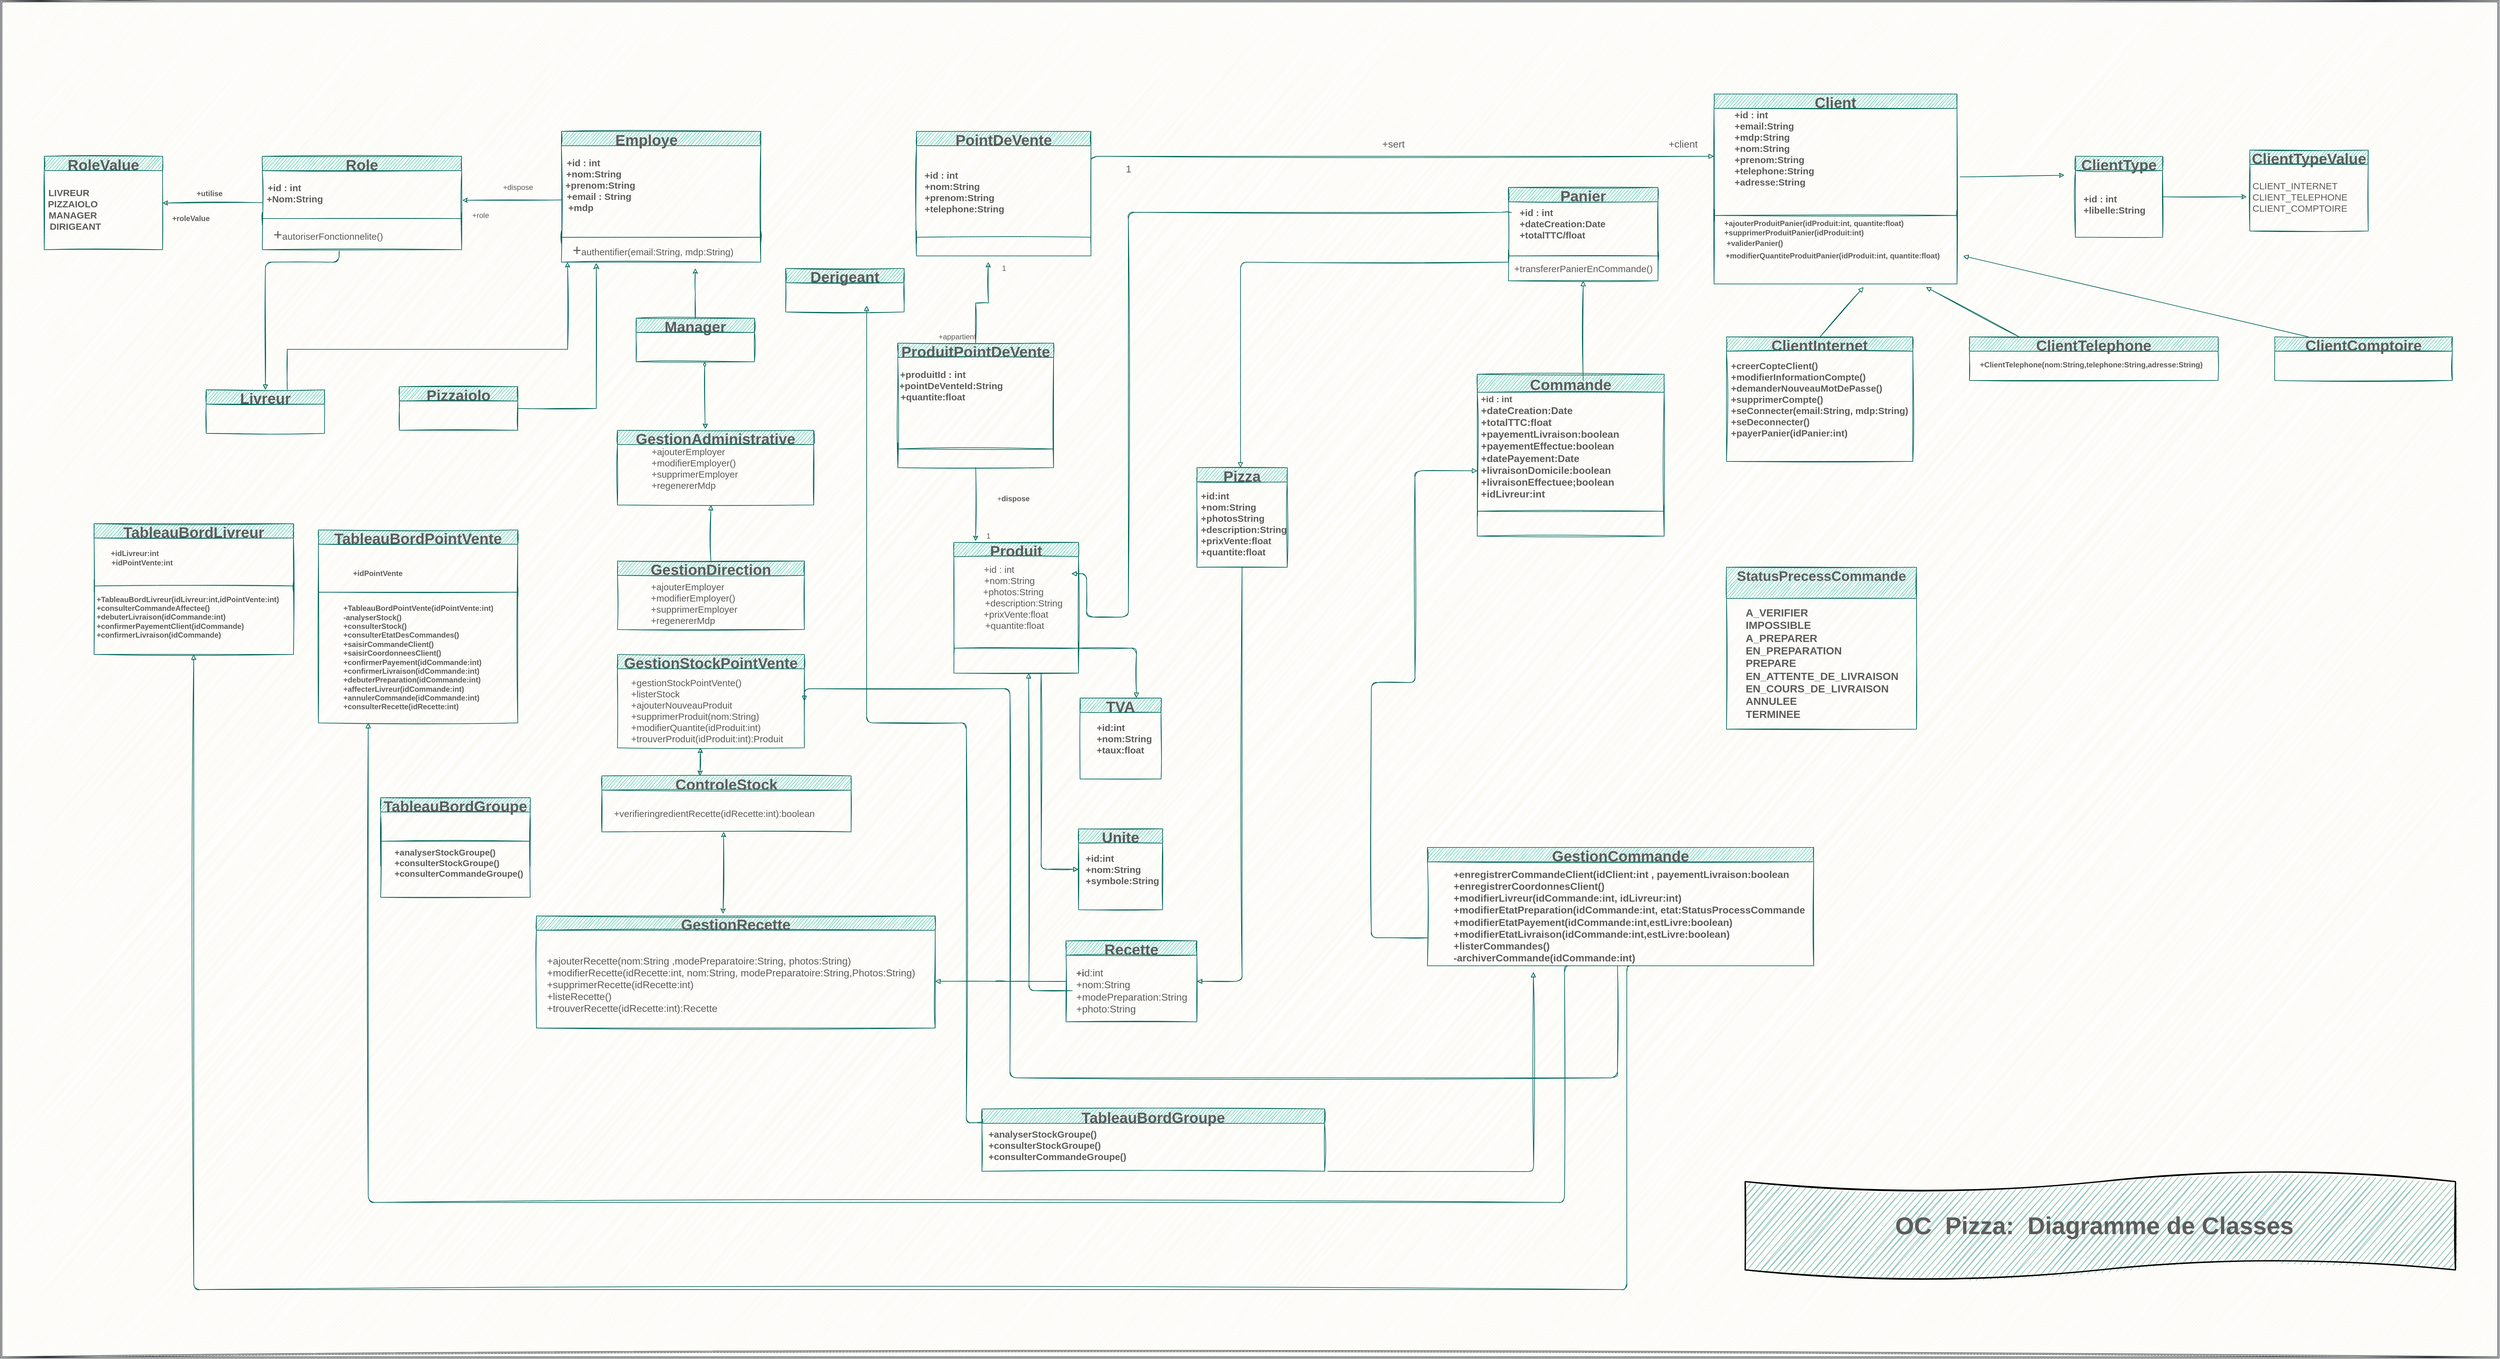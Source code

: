 <mxfile version="16.5.1" type="device"><diagram id="D6Cd0Ar-WFV61X4jY3cJ" name="Page-1"><mxGraphModel dx="8434" dy="5494" grid="1" gridSize="10" guides="1" tooltips="1" connect="1" arrows="1" fold="1" page="1" pageScale="1" pageWidth="827" pageHeight="1169" math="0" shadow="0"><root><mxCell id="0"/><mxCell id="1" parent="0"/><mxCell id="JbOhTkmgMdMoM92HyK9Z-71" value="" style="shape=ext;double=1;rounded=0;whiteSpace=wrap;html=1;sketch=1;fontSize=16;strokeColor=#36393d;fillColor=#f9f7ed;" vertex="1" parent="1"><mxGeometry x="-890" y="-60" width="4010" height="2180" as="geometry"/></mxCell><mxCell id="WHwx28-4WCIDq_pkdmoq-10" value="Employe       " style="swimlane;fontSize=24;fillColor=#21C0A5;strokeColor=#006658;fontColor=#5C5C5C;rounded=0;sketch=1;" parent="1" vertex="1"><mxGeometry x="10" y="150" width="320" height="210" as="geometry"/></mxCell><mxCell id="WHwx28-4WCIDq_pkdmoq-11" value="&lt;font style=&quot;font-size: 15px&quot;&gt;&lt;b&gt;+id : int&lt;br&gt;&amp;nbsp; &amp;nbsp; &amp;nbsp; &amp;nbsp; +nom:String&lt;br&gt;&amp;nbsp; &amp;nbsp; &amp;nbsp; &amp;nbsp; &amp;nbsp; &amp;nbsp; &amp;nbsp;+prenom:String&lt;br&gt;&lt;label for=&quot;checkbox_row_3&quot;&gt;&amp;nbsp; &amp;nbsp; &amp;nbsp; &amp;nbsp; &amp;nbsp; &amp;nbsp; +email : String&lt;br&gt;&amp;nbsp; &amp;nbsp; &amp;nbsp; &amp;nbsp; &amp;nbsp; &amp;nbsp; &amp;nbsp; &amp;nbsp; &amp;nbsp; &amp;nbsp; &amp;nbsp; &amp;nbsp; &amp;nbsp; &amp;nbsp; &amp;nbsp; &amp;nbsp; &amp;nbsp; &amp;nbsp; &amp;nbsp; &amp;nbsp; &amp;nbsp; &amp;nbsp; &amp;nbsp; &amp;nbsp; &amp;nbsp; &amp;nbsp; &amp;nbsp; &amp;nbsp;+mdp&amp;nbsp; &amp;nbsp; &amp;nbsp; &amp;nbsp; &amp;nbsp; &amp;nbsp; &amp;nbsp; &amp;nbsp; &amp;nbsp; &amp;nbsp; &amp;nbsp; &amp;nbsp; &amp;nbsp; &amp;nbsp; &amp;nbsp; &amp;nbsp; &amp;nbsp; &amp;nbsp; &amp;nbsp; &amp;nbsp; &amp;nbsp; &amp;nbsp; &amp;nbsp; &amp;nbsp; &amp;nbsp; &amp;nbsp; &amp;nbsp; &amp;nbsp; &amp;nbsp;&lt;br&gt;&amp;nbsp; &amp;nbsp; &amp;nbsp; &amp;nbsp; &amp;nbsp; &amp;nbsp; &amp;nbsp; &amp;nbsp; &amp;nbsp; &amp;nbsp; &amp;nbsp; &amp;nbsp; &amp;nbsp; &amp;nbsp; &amp;nbsp; &amp;nbsp; &amp;nbsp; &amp;nbsp; &amp;nbsp; &amp;nbsp; &amp;nbsp; &amp;nbsp; &amp;nbsp; &amp;nbsp; &amp;nbsp; &amp;nbsp; &amp;nbsp;&lt;/label&gt;&lt;/b&gt;&lt;br&gt;&lt;/font&gt;" style="text;html=1;align=center;verticalAlign=middle;resizable=0;points=[];autosize=1;strokeColor=none;fillColor=none;fontColor=#5C5C5C;rounded=0;sketch=1;" parent="WHwx28-4WCIDq_pkdmoq-10" vertex="1"><mxGeometry x="-225" y="45" width="520" height="100" as="geometry"/></mxCell><mxCell id="WHwx28-4WCIDq_pkdmoq-13" value="+&lt;font style=&quot;font-size: 15px&quot;&gt;&lt;font style=&quot;font-size: 15px&quot;&gt;authentifier&lt;/font&gt;(email:String, mdp:String)&lt;/font&gt;" style="text;whiteSpace=wrap;html=1;fontSize=24;fontColor=#5C5C5C;rounded=0;sketch=1;" parent="WHwx28-4WCIDq_pkdmoq-10" vertex="1"><mxGeometry x="15.5" y="170" width="289" height="40" as="geometry"/></mxCell><mxCell id="WHwx28-4WCIDq_pkdmoq-15" value="" style="shape=crossbar;whiteSpace=wrap;html=1;rounded=0;fontSize=15;fillColor=#21C0A5;strokeColor=#006658;fontColor=#5C5C5C;sketch=1;" parent="WHwx28-4WCIDq_pkdmoq-10" vertex="1"><mxGeometry y="160" width="320" height="20" as="geometry"/></mxCell><mxCell id="Ph0BxhizOmnvdFfy4dIP-16" value="" style="endArrow=classic;html=1;rounded=0;entryX=1;entryY=0.5;entryDx=0;entryDy=0;strokeColor=#006658;fontColor=#5C5C5C;sketch=1;" parent="WHwx28-4WCIDq_pkdmoq-10" edge="1"><mxGeometry width="50" height="50" relative="1" as="geometry"><mxPoint x="1" y="110" as="sourcePoint"/><mxPoint x="-159" y="110.59" as="targetPoint"/></mxGeometry></mxCell><mxCell id="Ph0BxhizOmnvdFfy4dIP-17" value="+dispose" style="text;html=1;align=center;verticalAlign=middle;resizable=0;points=[];autosize=1;strokeColor=none;fillColor=none;fontColor=#5C5C5C;rounded=0;sketch=1;" parent="WHwx28-4WCIDq_pkdmoq-10" vertex="1"><mxGeometry x="-100" y="80" width="60" height="20" as="geometry"/></mxCell><mxCell id="Ph0BxhizOmnvdFfy4dIP-18" value="+role" style="text;html=1;align=center;verticalAlign=middle;resizable=0;points=[];autosize=1;strokeColor=none;fillColor=none;fontColor=#5C5C5C;rounded=0;sketch=1;" parent="WHwx28-4WCIDq_pkdmoq-10" vertex="1"><mxGeometry x="-150" y="125" width="40" height="20" as="geometry"/></mxCell><mxCell id="WHwx28-4WCIDq_pkdmoq-16" value="PointDeVente" style="swimlane;fontSize=24;fillColor=#21C0A5;strokeColor=#006658;fontColor=#5C5C5C;rounded=0;sketch=1;" parent="1" vertex="1"><mxGeometry x="580" y="150" width="280" height="200" as="geometry"/></mxCell><mxCell id="WHwx28-4WCIDq_pkdmoq-19" value="" style="shape=crossbar;whiteSpace=wrap;html=1;rounded=0;fontSize=15;fillColor=#21C0A5;strokeColor=#006658;fontColor=#5C5C5C;sketch=1;" parent="WHwx28-4WCIDq_pkdmoq-16" vertex="1"><mxGeometry y="160" width="280" height="20" as="geometry"/></mxCell><mxCell id="WHwx28-4WCIDq_pkdmoq-17" value="&lt;div style=&quot;text-align: left&quot;&gt;&lt;span style=&quot;font-size: 15px&quot;&gt;&lt;b&gt;&amp;nbsp;+id : int&lt;/b&gt;&lt;/span&gt;&lt;/div&gt;&lt;font style=&quot;font-size: 15px&quot;&gt;&lt;b&gt;&lt;div style=&quot;text-align: left&quot;&gt;&lt;span&gt;&amp;nbsp;+nom:String&lt;/span&gt;&lt;/div&gt;&lt;div style=&quot;text-align: left&quot;&gt;&lt;span&gt;&amp;nbsp;+prenom:String&lt;/span&gt;&lt;/div&gt;&lt;label for=&quot;checkbox_row_3&quot;&gt;&lt;div style=&quot;text-align: left&quot;&gt;&lt;span&gt;&amp;nbsp;+telephone:String&amp;nbsp;&amp;nbsp;&lt;/span&gt;&lt;/div&gt;&lt;div style=&quot;text-align: left&quot;&gt;&lt;span&gt;&amp;nbsp; &amp;nbsp; &amp;nbsp; &amp;nbsp; &amp;nbsp; &amp;nbsp; &amp;nbsp; &amp;nbsp; &amp;nbsp; &amp;nbsp; &amp;nbsp; &amp;nbsp; &amp;nbsp; &amp;nbsp; &amp;nbsp; &amp;nbsp; &amp;nbsp; &amp;nbsp; &amp;nbsp; &amp;nbsp; &amp;nbsp; &amp;nbsp; &amp;nbsp; &amp;nbsp; &amp;nbsp; &amp;nbsp; &amp;nbsp; &amp;nbsp; &amp;nbsp; &amp;nbsp; &amp;nbsp; &amp;nbsp; &amp;nbsp; &amp;nbsp; &amp;nbsp; &amp;nbsp; &amp;nbsp; &amp;nbsp; &amp;nbsp; &amp;nbsp; &amp;nbsp; &amp;nbsp; &amp;nbsp; &amp;nbsp; &amp;nbsp; &amp;nbsp; &amp;nbsp; &amp;nbsp; &amp;nbsp; &amp;nbsp; &amp;nbsp; &amp;nbsp; &amp;nbsp; &amp;nbsp; &amp;nbsp; &amp;nbsp; &amp;nbsp; &amp;nbsp; &amp;nbsp; &amp;nbsp; &amp;nbsp; &amp;nbsp; &amp;nbsp; &amp;nbsp;&amp;nbsp;&lt;/span&gt;&lt;/div&gt;&lt;div style=&quot;text-align: left&quot;&gt;&lt;span&gt;&amp;nbsp; &amp;nbsp; &amp;nbsp; &amp;nbsp; &amp;nbsp; &amp;nbsp; &amp;nbsp; &amp;nbsp; &amp;nbsp; &amp;nbsp; &amp;nbsp; &amp;nbsp; &amp;nbsp; &amp;nbsp; &amp;nbsp; &amp;nbsp; &amp;nbsp; &amp;nbsp; &amp;nbsp; &amp;nbsp; &amp;nbsp; &amp;nbsp; &amp;nbsp; &amp;nbsp; &amp;nbsp; &amp;nbsp; &amp;nbsp;&lt;/span&gt;&lt;/div&gt;&lt;/label&gt;&lt;/b&gt;&lt;/font&gt;" style="text;html=1;align=center;verticalAlign=middle;resizable=0;points=[];autosize=1;strokeColor=none;fillColor=none;fontColor=#5C5C5C;rounded=0;sketch=1;" parent="WHwx28-4WCIDq_pkdmoq-16" vertex="1"><mxGeometry y="70" width="550" height="90" as="geometry"/></mxCell><mxCell id="Ph0BxhizOmnvdFfy4dIP-20" style="edgeStyle=orthogonalEdgeStyle;rounded=0;orthogonalLoop=1;jettySize=auto;html=1;strokeColor=#006658;fontColor=#5C5C5C;sketch=1;" parent="1" source="WHwx28-4WCIDq_pkdmoq-20" edge="1"><mxGeometry relative="1" as="geometry"><mxPoint x="695" y="360" as="targetPoint"/></mxGeometry></mxCell><mxCell id="WHwx28-4WCIDq_pkdmoq-20" value="ProduitPointDeVente" style="swimlane;fontSize=24;fillColor=#21C0A5;strokeColor=#006658;fontColor=#5C5C5C;rounded=0;sketch=1;" parent="1" vertex="1"><mxGeometry x="550" y="490" width="250" height="200" as="geometry"/></mxCell><mxCell id="WHwx28-4WCIDq_pkdmoq-21" value="&lt;font style=&quot;font-size: 15px&quot;&gt;&lt;b&gt;&amp;nbsp; &amp;nbsp; &amp;nbsp; &amp;nbsp; &amp;nbsp; +produitId : int&lt;br&gt;&amp;nbsp; &amp;nbsp; &amp;nbsp; &amp;nbsp; &amp;nbsp; &amp;nbsp; &amp;nbsp; &amp;nbsp; &amp;nbsp; &amp;nbsp; &amp;nbsp; &amp;nbsp; +pointDeVenteId:String&lt;br&gt;&amp;nbsp; &amp;nbsp; &amp;nbsp; &amp;nbsp; &amp;nbsp; +quantite:float&lt;br&gt;&lt;label for=&quot;checkbox_row_3&quot;&gt;&amp;nbsp; &amp;nbsp; &amp;nbsp; &amp;nbsp; &amp;nbsp; &amp;nbsp; &amp;nbsp; &amp;nbsp; &amp;nbsp;&lt;br&gt;&amp;nbsp; &amp;nbsp; &amp;nbsp; &amp;nbsp; &amp;nbsp; &amp;nbsp; &amp;nbsp; &amp;nbsp; &amp;nbsp; &amp;nbsp; &amp;nbsp; &amp;nbsp; &amp;nbsp; &amp;nbsp; &amp;nbsp; &amp;nbsp; &amp;nbsp; &amp;nbsp; &amp;nbsp; &amp;nbsp; &amp;nbsp; &amp;nbsp; &amp;nbsp; &amp;nbsp; &amp;nbsp; &amp;nbsp; &amp;nbsp; &amp;nbsp; &amp;nbsp; &amp;nbsp; &amp;nbsp; &amp;nbsp; &amp;nbsp; &amp;nbsp; &amp;nbsp; &amp;nbsp; &amp;nbsp; &amp;nbsp; &amp;nbsp; &amp;nbsp; &amp;nbsp; &amp;nbsp; &amp;nbsp; &amp;nbsp; &amp;nbsp; &amp;nbsp; &amp;nbsp; &amp;nbsp; &amp;nbsp; &amp;nbsp; &amp;nbsp; &amp;nbsp; &amp;nbsp; &amp;nbsp; &amp;nbsp; &amp;nbsp; &amp;nbsp; &amp;nbsp; &amp;nbsp; &amp;nbsp; &amp;nbsp; &amp;nbsp; &amp;nbsp; &amp;nbsp;&amp;nbsp;&lt;br&gt;&amp;nbsp; &amp;nbsp; &amp;nbsp; &amp;nbsp; &amp;nbsp; &amp;nbsp; &amp;nbsp; &amp;nbsp; &amp;nbsp; &amp;nbsp; &amp;nbsp; &amp;nbsp; &amp;nbsp; &amp;nbsp; &amp;nbsp; &amp;nbsp; &amp;nbsp; &amp;nbsp; &amp;nbsp; &amp;nbsp; &amp;nbsp; &amp;nbsp; &amp;nbsp; &amp;nbsp; &amp;nbsp; &amp;nbsp; &amp;nbsp;&lt;/label&gt;&lt;/b&gt;&lt;br&gt;&lt;/font&gt;" style="text;html=1;align=center;verticalAlign=middle;resizable=0;points=[];autosize=1;strokeColor=none;fillColor=none;fontColor=#5C5C5C;rounded=0;sketch=1;" parent="WHwx28-4WCIDq_pkdmoq-20" vertex="1"><mxGeometry x="-240" y="45" width="550" height="100" as="geometry"/></mxCell><mxCell id="WHwx28-4WCIDq_pkdmoq-22" value="" style="shape=crossbar;whiteSpace=wrap;html=1;rounded=0;fontSize=15;fillColor=#21C0A5;strokeColor=#006658;fontColor=#5C5C5C;sketch=1;" parent="WHwx28-4WCIDq_pkdmoq-20" vertex="1"><mxGeometry y="160" width="250" height="20" as="geometry"/></mxCell><mxCell id="JbOhTkmgMdMoM92HyK9Z-54" style="edgeStyle=orthogonalEdgeStyle;curved=0;sketch=1;orthogonalLoop=1;jettySize=auto;html=1;fontSize=16;fontColor=#5C5C5C;endArrow=block;endFill=1;strokeColor=#006658;fillColor=#21C0A5;" edge="1" parent="1" source="dpx92mlw1aGe6_-HQIyD-2"><mxGeometry relative="1" as="geometry"><mxPoint x="933" y="1060" as="targetPoint"/><Array as="points"><mxPoint x="933" y="980"/></Array></mxGeometry></mxCell><mxCell id="JbOhTkmgMdMoM92HyK9Z-55" style="edgeStyle=orthogonalEdgeStyle;curved=0;sketch=1;orthogonalLoop=1;jettySize=auto;html=1;entryX=0;entryY=0.5;entryDx=0;entryDy=0;fontSize=16;fontColor=#5C5C5C;endArrow=block;endFill=1;strokeColor=#006658;fillColor=#21C0A5;" edge="1" parent="1" source="dpx92mlw1aGe6_-HQIyD-2" target="JbOhTkmgMdMoM92HyK9Z-26"><mxGeometry relative="1" as="geometry"><Array as="points"><mxPoint x="780" y="1335"/></Array></mxGeometry></mxCell><mxCell id="dpx92mlw1aGe6_-HQIyD-2" value="Produit" style="swimlane;fontSize=24;startSize=23;fillColor=#21C0A5;strokeColor=#006658;fontColor=#5C5C5C;rounded=0;sketch=1;" parent="1" vertex="1"><mxGeometry x="640" y="810" width="200" height="210" as="geometry"/></mxCell><mxCell id="dpx92mlw1aGe6_-HQIyD-3" value="&lt;div&gt;&lt;span style=&quot;font-size: 15px&quot;&gt;&amp;nbsp; &amp;nbsp; &amp;nbsp; &amp;nbsp; &amp;nbsp; &amp;nbsp; &amp;nbsp;+id : int&lt;/span&gt;&lt;/div&gt;&lt;font style=&quot;font-size: 15px&quot;&gt;&lt;div&gt;&lt;span&gt;&amp;nbsp; &amp;nbsp; &amp;nbsp; &amp;nbsp; &amp;nbsp; &amp;nbsp; &amp;nbsp; &amp;nbsp; &amp;nbsp; &amp;nbsp; &amp;nbsp;+nom:String&lt;/span&gt;&lt;/div&gt;&lt;div&gt;&lt;span&gt;&amp;nbsp; &amp;nbsp; &amp;nbsp; &amp;nbsp; &amp;nbsp; &amp;nbsp; &amp;nbsp; &amp;nbsp; &amp;nbsp; &amp;nbsp; &amp;nbsp; &amp;nbsp; +photos:String&lt;/span&gt;&lt;/div&gt;&lt;div&gt;&lt;span&gt;&amp;nbsp; &amp;nbsp; &amp;nbsp; &amp;nbsp; &amp;nbsp; &amp;nbsp; &amp;nbsp; &amp;nbsp; &amp;nbsp; &amp;nbsp; &amp;nbsp; &amp;nbsp; &amp;nbsp; &amp;nbsp; &amp;nbsp; &amp;nbsp; +description:String&lt;/span&gt;&lt;/div&gt;&lt;div&gt;&lt;span&gt;&amp;nbsp; &amp;nbsp; &amp;nbsp; &amp;nbsp; &amp;nbsp; &amp;nbsp; &amp;nbsp; &amp;nbsp; &amp;nbsp; &amp;nbsp; &amp;nbsp; &amp;nbsp; &amp;nbsp; &amp;nbsp;+prixVente:float&amp;nbsp;&lt;/span&gt;&lt;/div&gt;&lt;div&gt;&lt;span&gt;&amp;nbsp; &amp;nbsp; &amp;nbsp; &amp;nbsp; &amp;nbsp; &amp;nbsp; &amp;nbsp; &amp;nbsp; &amp;nbsp; &amp;nbsp; &amp;nbsp; &amp;nbsp; &amp;nbsp;+quantite:float&lt;/span&gt;&lt;/div&gt;&lt;label for=&quot;checkbox_row_3&quot;&gt;&lt;div&gt;&lt;span&gt;&amp;nbsp; &amp;nbsp; &amp;nbsp; &amp;nbsp; &amp;nbsp; &amp;nbsp; &amp;nbsp; &amp;nbsp; &amp;nbsp;&lt;/span&gt;&lt;/div&gt;&amp;nbsp; &amp;nbsp; &amp;nbsp; &amp;nbsp; &amp;nbsp; &amp;nbsp; &amp;nbsp; &amp;nbsp; &amp;nbsp; &amp;nbsp; &amp;nbsp; &amp;nbsp; &amp;nbsp; &amp;nbsp; &amp;nbsp; &amp;nbsp; &amp;nbsp; &amp;nbsp; &amp;nbsp; &amp;nbsp; &amp;nbsp; &amp;nbsp; &amp;nbsp; &amp;nbsp; &amp;nbsp; &amp;nbsp; &amp;nbsp; &amp;nbsp; &amp;nbsp; &amp;nbsp; &amp;nbsp; &amp;nbsp; &amp;nbsp; &amp;nbsp; &amp;nbsp; &amp;nbsp; &amp;nbsp; &amp;nbsp; &amp;nbsp; &amp;nbsp; &amp;nbsp; &amp;nbsp; &amp;nbsp; &amp;nbsp; &amp;nbsp; &amp;nbsp; &amp;nbsp; &amp;nbsp; &amp;nbsp; &amp;nbsp; &amp;nbsp; &amp;nbsp; &amp;nbsp; &amp;nbsp; &amp;nbsp; &amp;nbsp; &amp;nbsp; &amp;nbsp; &amp;nbsp; &amp;nbsp; &amp;nbsp; &amp;nbsp; &amp;nbsp; &amp;nbsp;&amp;nbsp;&lt;br&gt;&amp;nbsp; &amp;nbsp; &amp;nbsp; &amp;nbsp; &amp;nbsp; &amp;nbsp; &amp;nbsp; &amp;nbsp; &amp;nbsp; &amp;nbsp; &amp;nbsp; &amp;nbsp; &amp;nbsp; &amp;nbsp; &amp;nbsp; &amp;nbsp; &amp;nbsp; &amp;nbsp; &amp;nbsp; &amp;nbsp; &amp;nbsp; &amp;nbsp; &amp;nbsp; &amp;nbsp; &amp;nbsp; &amp;nbsp; &amp;nbsp;&lt;/label&gt;&lt;br&gt;&lt;/font&gt;" style="text;html=1;align=center;verticalAlign=middle;resizable=0;points=[];autosize=1;strokeColor=none;fillColor=none;fontColor=#5C5C5C;rounded=0;sketch=1;" parent="dpx92mlw1aGe6_-HQIyD-2" vertex="1"><mxGeometry x="-230" y="50" width="550" height="130" as="geometry"/></mxCell><mxCell id="dpx92mlw1aGe6_-HQIyD-4" value="" style="shape=crossbar;whiteSpace=wrap;html=1;rounded=0;fontSize=15;fillColor=#21C0A5;strokeColor=#006658;fontColor=#5C5C5C;sketch=1;" parent="dpx92mlw1aGe6_-HQIyD-2" vertex="1"><mxGeometry y="160" width="200" height="20" as="geometry"/></mxCell><mxCell id="dpx92mlw1aGe6_-HQIyD-5" value="TableauBordGroupe" style="swimlane;fontSize=24;startSize=23;fillColor=#21C0A5;strokeColor=#006658;fontColor=#5C5C5C;rounded=0;sketch=1;" parent="1" vertex="1"><mxGeometry x="685" y="1720" width="550" height="100" as="geometry"/></mxCell><mxCell id="dpx92mlw1aGe6_-HQIyD-6" value="&lt;div style=&quot;text-align: left&quot;&gt;&lt;span style=&quot;font-size: 15px&quot;&gt;&lt;b&gt;&amp;nbsp; &amp;nbsp; &amp;nbsp; &amp;nbsp; &amp;nbsp; &amp;nbsp; &amp;nbsp; &amp;nbsp; &amp;nbsp; &amp;nbsp; &amp;nbsp; &amp;nbsp; &amp;nbsp; &amp;nbsp; &amp;nbsp; &amp;nbsp; &amp;nbsp; +analyserStockGroupe()&lt;/b&gt;&lt;/span&gt;&lt;/div&gt;&lt;font style=&quot;font-size: 15px&quot;&gt;&lt;b&gt;&lt;div style=&quot;text-align: left&quot;&gt;&lt;span&gt;&amp;nbsp; &amp;nbsp; &amp;nbsp; &amp;nbsp; &amp;nbsp; &amp;nbsp; &amp;nbsp; &amp;nbsp; &amp;nbsp; &amp;nbsp; &amp;nbsp; &amp;nbsp; &amp;nbsp; &amp;nbsp; &amp;nbsp; &amp;nbsp; &amp;nbsp; +consulterStockGroupe()&lt;/span&gt;&lt;/div&gt;&lt;label for=&quot;checkbox_row_3&quot;&gt;&lt;div style=&quot;text-align: left&quot;&gt;&lt;span&gt;&amp;nbsp; &amp;nbsp; &amp;nbsp; &amp;nbsp; &amp;nbsp; &amp;nbsp; &amp;nbsp; &amp;nbsp; &amp;nbsp; &amp;nbsp; &amp;nbsp; &amp;nbsp; &amp;nbsp; &amp;nbsp; &amp;nbsp; &amp;nbsp; &amp;nbsp; +consulterCommandeGroupe()&lt;/span&gt;&lt;/div&gt;&lt;div style=&quot;text-align: left&quot;&gt;&lt;span&gt;&amp;nbsp; &amp;nbsp; &amp;nbsp; &amp;nbsp; &amp;nbsp;&amp;nbsp;&lt;/span&gt;&lt;/div&gt;&lt;div style=&quot;text-align: left&quot;&gt;&lt;span&gt;&amp;nbsp; &amp;nbsp; &amp;nbsp; &amp;nbsp; &amp;nbsp; &amp;nbsp; &amp;nbsp; &amp;nbsp; &amp;nbsp; &amp;nbsp; &amp;nbsp; &amp;nbsp; &amp;nbsp; &amp;nbsp; &amp;nbsp; &amp;nbsp; &amp;nbsp; &amp;nbsp; &amp;nbsp; &amp;nbsp; &amp;nbsp; &amp;nbsp; &amp;nbsp; &amp;nbsp; &amp;nbsp; &amp;nbsp; &amp;nbsp; &amp;nbsp; &amp;nbsp; &amp;nbsp; &amp;nbsp; &amp;nbsp; &amp;nbsp; &amp;nbsp; &amp;nbsp; &amp;nbsp; &amp;nbsp; &amp;nbsp; &amp;nbsp; &amp;nbsp; &amp;nbsp; &amp;nbsp; &amp;nbsp; &amp;nbsp; &amp;nbsp; &amp;nbsp; &amp;nbsp; &amp;nbsp; &amp;nbsp; &amp;nbsp; &amp;nbsp; &amp;nbsp; &amp;nbsp; &amp;nbsp; &amp;nbsp; &amp;nbsp; &amp;nbsp; &amp;nbsp; &amp;nbsp; &amp;nbsp; &amp;nbsp; &amp;nbsp; &amp;nbsp; &amp;nbsp;&amp;nbsp;&lt;/span&gt;&lt;/div&gt;&lt;div style=&quot;text-align: left&quot;&gt;&amp;nbsp; &amp;nbsp; &amp;nbsp; &amp;nbsp; &amp;nbsp; &amp;nbsp; &amp;nbsp; &amp;nbsp; &amp;nbsp; &amp;nbsp; &amp;nbsp; &amp;nbsp; &amp;nbsp; &amp;nbsp; &amp;nbsp; &amp;nbsp; &amp;nbsp; &amp;nbsp; &amp;nbsp; &amp;nbsp; &amp;nbsp; &amp;nbsp; &amp;nbsp; &amp;nbsp; &amp;nbsp; &amp;nbsp; &amp;nbsp;&lt;/div&gt;&lt;/label&gt;&lt;/b&gt;&lt;/font&gt;" style="text;html=1;align=center;verticalAlign=middle;resizable=0;points=[];autosize=1;strokeColor=none;fillColor=none;fontColor=#5C5C5C;rounded=0;sketch=1;" parent="dpx92mlw1aGe6_-HQIyD-5" vertex="1"><mxGeometry x="-140" y="40" width="550" height="90" as="geometry"/></mxCell><mxCell id="Ph0BxhizOmnvdFfy4dIP-1" value="Role" style="swimlane;fontSize=24;fillColor=#21C0A5;strokeColor=#006658;fontColor=#5C5C5C;rounded=0;sketch=1;" parent="1" vertex="1"><mxGeometry x="-470" y="190" width="320" height="150" as="geometry"/></mxCell><mxCell id="Ph0BxhizOmnvdFfy4dIP-2" value="&lt;font style=&quot;font-size: 15px&quot;&gt;&lt;b&gt;+id : int&lt;br&gt;&amp;nbsp; &amp;nbsp; &amp;nbsp; &amp;nbsp; +Nom:String&lt;br&gt;&amp;nbsp; &amp;nbsp; &amp;nbsp; &amp;nbsp; &amp;nbsp; &amp;nbsp;&amp;nbsp;&lt;br&gt;&lt;label for=&quot;checkbox_row_3&quot;&gt;&amp;nbsp; &amp;nbsp; &amp;nbsp; &amp;nbsp; &amp;nbsp; &amp;nbsp;&amp;nbsp;&lt;br&gt;&amp;nbsp; &amp;nbsp; &amp;nbsp; &amp;nbsp; &amp;nbsp; &amp;nbsp; &amp;nbsp; &amp;nbsp; &amp;nbsp; &amp;nbsp; &amp;nbsp; &amp;nbsp; &amp;nbsp; &amp;nbsp; &amp;nbsp; &amp;nbsp; &amp;nbsp; &amp;nbsp; &amp;nbsp; &amp;nbsp; &amp;nbsp; &amp;nbsp; &amp;nbsp; &amp;nbsp; &amp;nbsp; &amp;nbsp; &amp;nbsp; &amp;nbsp; &amp;nbsp; &amp;nbsp; &amp;nbsp; &amp;nbsp; &amp;nbsp; &amp;nbsp; &amp;nbsp; &amp;nbsp; &amp;nbsp; &amp;nbsp; &amp;nbsp; &amp;nbsp; &amp;nbsp; &amp;nbsp; &amp;nbsp; &amp;nbsp; &amp;nbsp; &amp;nbsp; &amp;nbsp; &amp;nbsp; &amp;nbsp; &amp;nbsp; &amp;nbsp; &amp;nbsp; &amp;nbsp; &amp;nbsp; &amp;nbsp;&amp;nbsp;&lt;br&gt;&amp;nbsp; &amp;nbsp; &amp;nbsp; &amp;nbsp; &amp;nbsp; &amp;nbsp; &amp;nbsp; &amp;nbsp; &amp;nbsp; &amp;nbsp; &amp;nbsp; &amp;nbsp; &amp;nbsp; &amp;nbsp; &amp;nbsp; &amp;nbsp; &amp;nbsp; &amp;nbsp; &amp;nbsp; &amp;nbsp; &amp;nbsp; &amp;nbsp; &amp;nbsp; &amp;nbsp; &amp;nbsp; &amp;nbsp; &amp;nbsp;&lt;/label&gt;&lt;/b&gt;&lt;br&gt;&lt;/font&gt;" style="text;html=1;align=center;verticalAlign=middle;resizable=0;points=[];autosize=1;strokeColor=none;fillColor=none;fontColor=#5C5C5C;rounded=0;sketch=1;" parent="Ph0BxhizOmnvdFfy4dIP-1" vertex="1"><mxGeometry x="-200" y="45" width="470" height="100" as="geometry"/></mxCell><mxCell id="Ph0BxhizOmnvdFfy4dIP-3" value="+&lt;font style=&quot;font-size: 15px&quot;&gt;&lt;font style=&quot;font-size: 15px&quot;&gt;autoriserFonctionnelite&lt;/font&gt;()&lt;/font&gt;" style="text;whiteSpace=wrap;html=1;fontSize=24;fontColor=#5C5C5C;rounded=0;sketch=1;" parent="Ph0BxhizOmnvdFfy4dIP-1" vertex="1"><mxGeometry x="15.5" y="105" width="289" height="40" as="geometry"/></mxCell><mxCell id="Ph0BxhizOmnvdFfy4dIP-4" value="" style="shape=crossbar;whiteSpace=wrap;html=1;rounded=0;fontSize=15;fillColor=#21C0A5;strokeColor=#006658;fontColor=#5C5C5C;sketch=1;" parent="Ph0BxhizOmnvdFfy4dIP-1" vertex="1"><mxGeometry y="90" width="320" height="20" as="geometry"/></mxCell><mxCell id="Ph0BxhizOmnvdFfy4dIP-13" value="&lt;b&gt;+utilise&lt;/b&gt;" style="text;html=1;align=center;verticalAlign=middle;resizable=0;points=[];autosize=1;strokeColor=none;fillColor=none;fontColor=#5C5C5C;rounded=0;sketch=1;" parent="Ph0BxhizOmnvdFfy4dIP-1" vertex="1"><mxGeometry x="-115" y="50" width="60" height="20" as="geometry"/></mxCell><mxCell id="Ph0BxhizOmnvdFfy4dIP-14" value="&lt;b&gt;+roleValue&lt;/b&gt;" style="text;html=1;align=center;verticalAlign=middle;resizable=0;points=[];autosize=1;strokeColor=none;fillColor=none;fontColor=#5C5C5C;rounded=0;sketch=1;" parent="Ph0BxhizOmnvdFfy4dIP-1" vertex="1"><mxGeometry x="-155" y="90" width="80" height="20" as="geometry"/></mxCell><mxCell id="Ph0BxhizOmnvdFfy4dIP-5" value="RoleValue" style="swimlane;fontSize=24;fillColor=#21C0A5;strokeColor=#006658;fontColor=#5C5C5C;rounded=0;sketch=1;" parent="1" vertex="1"><mxGeometry x="-820" y="190" width="190" height="150" as="geometry"/></mxCell><mxCell id="Ph0BxhizOmnvdFfy4dIP-6" value="&lt;font style=&quot;font-size: 15px&quot;&gt;&lt;b&gt;&amp;nbsp; &amp;nbsp;LIVREUR&amp;nbsp;&lt;br&gt;&amp;nbsp; &amp;nbsp; &amp;nbsp;PIZZAIOLO&lt;br&gt;&amp;nbsp; &amp;nbsp; &amp;nbsp;MANAGER&lt;br&gt;&amp;nbsp; &amp;nbsp; &amp;nbsp; &amp;nbsp;DIRIGEANT&lt;/b&gt;&lt;br&gt;&lt;/font&gt;" style="text;html=1;align=center;verticalAlign=middle;resizable=0;points=[];autosize=1;strokeColor=none;fillColor=none;fontColor=#5C5C5C;rounded=0;sketch=1;" parent="Ph0BxhizOmnvdFfy4dIP-5" vertex="1"><mxGeometry x="-30" y="50" width="130" height="70" as="geometry"/></mxCell><mxCell id="Ph0BxhizOmnvdFfy4dIP-12" value="" style="endArrow=classic;html=1;rounded=0;entryX=1;entryY=0.5;entryDx=0;entryDy=0;strokeColor=#006658;fontColor=#5C5C5C;sketch=1;" parent="1" target="Ph0BxhizOmnvdFfy4dIP-5" edge="1"><mxGeometry width="50" height="50" relative="1" as="geometry"><mxPoint x="-470" y="264.41" as="sourcePoint"/><mxPoint x="-620" y="264.41" as="targetPoint"/></mxGeometry></mxCell><mxCell id="Ph0BxhizOmnvdFfy4dIP-22" value="" style="endArrow=classic;html=1;rounded=0;strokeColor=#006658;fontColor=#5C5C5C;sketch=1;exitX=0.5;exitY=1;exitDx=0;exitDy=0;entryX=0.174;entryY=-0.01;entryDx=0;entryDy=0;entryPerimeter=0;" parent="1" target="dpx92mlw1aGe6_-HQIyD-2" edge="1" source="WHwx28-4WCIDq_pkdmoq-20"><mxGeometry width="50" height="50" relative="1" as="geometry"><mxPoint x="690" y="730" as="sourcePoint"/><mxPoint x="725" y="809" as="targetPoint"/></mxGeometry></mxCell><mxCell id="Ph0BxhizOmnvdFfy4dIP-23" value="+&lt;b&gt;dispose&lt;/b&gt;" style="text;html=1;align=center;verticalAlign=middle;resizable=0;points=[];autosize=1;strokeColor=none;fillColor=none;fontColor=#5C5C5C;rounded=0;sketch=1;" parent="1" vertex="1"><mxGeometry x="700" y="730" width="70" height="20" as="geometry"/></mxCell><mxCell id="Ph0BxhizOmnvdFfy4dIP-24" value="+appartient" style="text;html=1;align=center;verticalAlign=middle;resizable=0;points=[];autosize=1;strokeColor=none;fillColor=none;fontColor=#5C5C5C;rounded=0;sketch=1;" parent="1" vertex="1"><mxGeometry x="605" y="470" width="80" height="20" as="geometry"/></mxCell><mxCell id="Ph0BxhizOmnvdFfy4dIP-25" value="1" style="text;html=1;align=center;verticalAlign=middle;resizable=0;points=[];autosize=1;strokeColor=none;fillColor=none;fontColor=#5C5C5C;rounded=0;sketch=1;" parent="1" vertex="1"><mxGeometry x="710" y="360" width="20" height="20" as="geometry"/></mxCell><mxCell id="Ph0BxhizOmnvdFfy4dIP-26" value="1" style="text;html=1;align=center;verticalAlign=middle;resizable=0;points=[];autosize=1;strokeColor=none;fillColor=none;fontColor=#5C5C5C;rounded=0;sketch=1;" parent="1" vertex="1"><mxGeometry x="685" y="790" width="20" height="20" as="geometry"/></mxCell><mxCell id="Ph0BxhizOmnvdFfy4dIP-27" value="Client" style="swimlane;fontSize=24;fillColor=#21C0A5;strokeColor=#006658;fontColor=#5C5C5C;rounded=0;sketch=1;" parent="1" vertex="1"><mxGeometry x="1860" y="90" width="390" height="305" as="geometry"/></mxCell><mxCell id="Ph0BxhizOmnvdFfy4dIP-28" value="&lt;div style=&quot;text-align: left&quot;&gt;&lt;span style=&quot;font-size: 15px&quot;&gt;&lt;b&gt;&amp;nbsp;+id : int&lt;/b&gt;&lt;/span&gt;&lt;/div&gt;&lt;font style=&quot;font-size: 15px&quot;&gt;&lt;b&gt;&lt;div style=&quot;text-align: left&quot;&gt;&lt;span&gt;&amp;nbsp;+email:String&lt;/span&gt;&lt;/div&gt;&lt;div style=&quot;text-align: left&quot;&gt;&lt;span&gt;&amp;nbsp;+mdp:String&lt;/span&gt;&lt;/div&gt;&lt;div style=&quot;text-align: left&quot;&gt;&lt;span&gt;&amp;nbsp;+nom:String&lt;/span&gt;&lt;/div&gt;&lt;div style=&quot;text-align: left&quot;&gt;&lt;span&gt;&amp;nbsp;+prenom:String&lt;/span&gt;&lt;/div&gt;&lt;label for=&quot;checkbox_row_3&quot;&gt;&lt;div style=&quot;text-align: left&quot;&gt;&lt;span&gt;&amp;nbsp;+telephone:String&amp;nbsp;&amp;nbsp;&lt;/span&gt;&lt;/div&gt;&lt;div style=&quot;text-align: left&quot;&gt;&lt;span&gt;&amp;nbsp;+adresse:String&lt;/span&gt;&lt;/div&gt;&lt;div style=&quot;text-align: left&quot;&gt;&lt;span&gt;&amp;nbsp; &amp;nbsp; &amp;nbsp; &amp;nbsp; &amp;nbsp; &amp;nbsp; &amp;nbsp; &amp;nbsp; &amp;nbsp; &amp;nbsp; &amp;nbsp; &amp;nbsp; &amp;nbsp; &amp;nbsp; &amp;nbsp; &amp;nbsp; &amp;nbsp; &amp;nbsp; &amp;nbsp; &amp;nbsp; &amp;nbsp; &amp;nbsp; &amp;nbsp; &amp;nbsp; &amp;nbsp; &amp;nbsp; &amp;nbsp; &amp;nbsp; &amp;nbsp; &amp;nbsp; &amp;nbsp; &amp;nbsp; &amp;nbsp; &amp;nbsp; &amp;nbsp; &amp;nbsp; &amp;nbsp; &amp;nbsp; &amp;nbsp; &amp;nbsp; &amp;nbsp; &amp;nbsp; &amp;nbsp; &amp;nbsp; &amp;nbsp; &amp;nbsp; &amp;nbsp; &amp;nbsp; &amp;nbsp; &amp;nbsp; &amp;nbsp; &amp;nbsp; &amp;nbsp; &amp;nbsp; &amp;nbsp; &amp;nbsp; &amp;nbsp; &amp;nbsp; &amp;nbsp; &amp;nbsp; &amp;nbsp; &amp;nbsp; &amp;nbsp; &amp;nbsp;&amp;nbsp;&lt;/span&gt;&lt;/div&gt;&lt;div style=&quot;text-align: left&quot;&gt;&lt;span&gt;&amp;nbsp; &amp;nbsp; &amp;nbsp; &amp;nbsp; &amp;nbsp; &amp;nbsp; &amp;nbsp; &amp;nbsp; &amp;nbsp; &amp;nbsp; &amp;nbsp; &amp;nbsp; &amp;nbsp; &amp;nbsp; &amp;nbsp; &amp;nbsp; &amp;nbsp; &amp;nbsp; &amp;nbsp; &amp;nbsp; &amp;nbsp; &amp;nbsp; &amp;nbsp; &amp;nbsp; &amp;nbsp; &amp;nbsp; &amp;nbsp;&lt;/span&gt;&lt;/div&gt;&lt;/label&gt;&lt;/b&gt;&lt;/font&gt;" style="text;html=1;align=center;verticalAlign=middle;resizable=0;points=[];autosize=1;strokeColor=none;fillColor=none;fontColor=#5C5C5C;rounded=0;sketch=1;" parent="Ph0BxhizOmnvdFfy4dIP-27" vertex="1"><mxGeometry x="20" y="40" width="550" height="130" as="geometry"/></mxCell><mxCell id="Ph0BxhizOmnvdFfy4dIP-29" value="" style="shape=crossbar;whiteSpace=wrap;html=1;rounded=0;fontSize=15;fillColor=#21C0A5;strokeColor=#006658;fontColor=#5C5C5C;sketch=1;" parent="Ph0BxhizOmnvdFfy4dIP-27" vertex="1"><mxGeometry y="185" width="390" height="20" as="geometry"/></mxCell><mxCell id="Ph0BxhizOmnvdFfy4dIP-90" value="&lt;b&gt;+ajouterProduitPanier(idProduit:int, quantite:float)&lt;br&gt;&lt;/b&gt;&lt;div style=&quot;text-align: left&quot;&gt;&lt;span&gt;&lt;b&gt;+supprimerProduitPanier(idProduit:int)&lt;/b&gt;&lt;/span&gt;&lt;/div&gt;" style="text;html=1;align=center;verticalAlign=middle;resizable=0;points=[];autosize=1;strokeColor=none;fillColor=none;fontColor=#5C5C5C;rounded=0;sketch=1;" parent="Ph0BxhizOmnvdFfy4dIP-27" vertex="1"><mxGeometry x="10" y="200" width="300" height="30" as="geometry"/></mxCell><mxCell id="Ph0BxhizOmnvdFfy4dIP-91" value="&lt;b&gt;+modifierQuantiteProduitPanier(idProduit:int, quantite:float)&lt;/b&gt;" style="text;html=1;align=center;verticalAlign=middle;resizable=0;points=[];autosize=1;strokeColor=none;fillColor=none;fontColor=#5C5C5C;rounded=0;sketch=1;" parent="Ph0BxhizOmnvdFfy4dIP-27" vertex="1"><mxGeometry x="10" y="250" width="360" height="20" as="geometry"/></mxCell><mxCell id="Ph0BxhizOmnvdFfy4dIP-92" value="&lt;b&gt;+validerPanier()&lt;/b&gt;" style="text;html=1;align=center;verticalAlign=middle;resizable=0;points=[];autosize=1;strokeColor=none;fillColor=none;fontColor=#5C5C5C;rounded=0;sketch=1;" parent="Ph0BxhizOmnvdFfy4dIP-27" vertex="1"><mxGeometry x="10" y="230" width="110" height="20" as="geometry"/></mxCell><mxCell id="JbOhTkmgMdMoM92HyK9Z-13" value="" style="endArrow=classic;html=1;sketch=1;fontColor=#5C5C5C;strokeColor=#006658;fillColor=#21C0A5;curved=0;entryX=-0.005;entryY=0.208;entryDx=0;entryDy=0;entryPerimeter=0;" edge="1" parent="Ph0BxhizOmnvdFfy4dIP-27"><mxGeometry width="50" height="50" relative="1" as="geometry"><mxPoint x="395" y="133" as="sourcePoint"/><mxPoint x="562.25" y="130.48" as="targetPoint"/></mxGeometry></mxCell><mxCell id="Ph0BxhizOmnvdFfy4dIP-31" value="StatusPrecessCommande&#10;" style="swimlane;fontSize=22;startSize=50;fillColor=#21C0A5;strokeColor=#006658;fontColor=#5C5C5C;rounded=0;sketch=1;" parent="1" vertex="1"><mxGeometry x="1880" y="850" width="305" height="260" as="geometry"/></mxCell><mxCell id="Ph0BxhizOmnvdFfy4dIP-32" value="&lt;div style=&quot;text-align: left ; font-size: 17px&quot;&gt;&lt;font style=&quot;font-size: 17px&quot;&gt;&lt;b&gt;A_VERIFIER&lt;/b&gt;&lt;/font&gt;&lt;/div&gt;&lt;div style=&quot;text-align: left ; font-size: 17px&quot;&gt;&lt;font style=&quot;font-size: 17px&quot;&gt;&lt;b&gt;IMPOSSIBLE&lt;/b&gt;&lt;/font&gt;&lt;/div&gt;&lt;div style=&quot;text-align: left ; font-size: 17px&quot;&gt;&lt;font style=&quot;font-size: 17px&quot;&gt;&lt;b&gt;A_PREPARER&lt;/b&gt;&lt;/font&gt;&lt;/div&gt;&lt;div style=&quot;text-align: left ; font-size: 17px&quot;&gt;&lt;font style=&quot;font-size: 17px&quot;&gt;&lt;b&gt;EN_PREPARATION&lt;/b&gt;&lt;/font&gt;&lt;/div&gt;&lt;div style=&quot;text-align: left ; font-size: 17px&quot;&gt;&lt;font style=&quot;font-size: 17px&quot;&gt;&lt;b&gt;PREPARE&lt;/b&gt;&lt;/font&gt;&lt;/div&gt;&lt;div style=&quot;text-align: left ; font-size: 17px&quot;&gt;&lt;font style=&quot;font-size: 17px&quot;&gt;&lt;b&gt;EN_ATTENTE_DE_LIVRAISON&lt;/b&gt;&lt;/font&gt;&lt;/div&gt;&lt;div style=&quot;text-align: left ; font-size: 17px&quot;&gt;&lt;font style=&quot;font-size: 17px&quot;&gt;&lt;b&gt;EN_COURS_DE_LIVRAISON&lt;/b&gt;&lt;/font&gt;&lt;/div&gt;&lt;div style=&quot;text-align: left ; font-size: 17px&quot;&gt;&lt;font style=&quot;font-size: 17px&quot;&gt;&lt;b&gt;ANNULEE&lt;/b&gt;&lt;/font&gt;&lt;/div&gt;&lt;div style=&quot;text-align: left ; font-size: 17px&quot;&gt;&lt;font style=&quot;font-size: 17px&quot;&gt;&lt;b&gt;TERMINEE&lt;/b&gt;&lt;/font&gt;&lt;/div&gt;" style="text;html=1;align=center;verticalAlign=middle;resizable=0;points=[];autosize=1;strokeColor=none;fillColor=none;fontColor=#5C5C5C;rounded=0;sketch=1;" parent="Ph0BxhizOmnvdFfy4dIP-31" vertex="1"><mxGeometry x="22.5" y="90" width="260" height="130" as="geometry"/></mxCell><mxCell id="JbOhTkmgMdMoM92HyK9Z-12" style="edgeStyle=orthogonalEdgeStyle;curved=0;sketch=1;orthogonalLoop=1;jettySize=auto;html=1;fontColor=#5C5C5C;strokeColor=#006658;fillColor=#21C0A5;" edge="1" parent="1" source="Ph0BxhizOmnvdFfy4dIP-35" target="Ph0BxhizOmnvdFfy4dIP-44"><mxGeometry relative="1" as="geometry"/></mxCell><mxCell id="Ph0BxhizOmnvdFfy4dIP-35" value="ClientType" style="swimlane;fontSize=24;fillColor=#21C0A5;strokeColor=#006658;fontColor=#5C5C5C;rounded=0;sketch=1;" parent="1" vertex="1"><mxGeometry x="2440" y="190" width="140" height="130" as="geometry"/></mxCell><mxCell id="Ph0BxhizOmnvdFfy4dIP-36" value="&lt;div style=&quot;text-align: left&quot;&gt;&lt;span style=&quot;font-size: 15px&quot;&gt;&lt;b&gt;&amp;nbsp;+id : int&lt;/b&gt;&lt;/span&gt;&lt;/div&gt;&lt;div style=&quot;text-align: left&quot;&gt;&lt;span style=&quot;font-size: 15px&quot;&gt;&lt;b&gt;&amp;nbsp;+libelle:String&amp;nbsp;&lt;/b&gt;&lt;/span&gt;&lt;/div&gt;&lt;font style=&quot;font-size: 15px&quot;&gt;&lt;label for=&quot;checkbox_row_3&quot;&gt;&lt;b&gt;&lt;div style=&quot;text-align: left&quot;&gt;&lt;span&gt;&amp;nbsp; &amp;nbsp; &amp;nbsp; &amp;nbsp; &amp;nbsp; &amp;nbsp; &amp;nbsp; &amp;nbsp; &amp;nbsp; &amp;nbsp; &amp;nbsp; &amp;nbsp; &amp;nbsp; &amp;nbsp; &amp;nbsp; &amp;nbsp; &amp;nbsp; &amp;nbsp; &amp;nbsp; &amp;nbsp; &amp;nbsp; &amp;nbsp; &amp;nbsp; &amp;nbsp; &amp;nbsp; &amp;nbsp; &amp;nbsp; &amp;nbsp; &amp;nbsp; &amp;nbsp; &amp;nbsp; &amp;nbsp; &amp;nbsp; &amp;nbsp; &amp;nbsp; &amp;nbsp; &amp;nbsp; &amp;nbsp; &amp;nbsp; &amp;nbsp; &amp;nbsp; &amp;nbsp; &amp;nbsp; &amp;nbsp; &amp;nbsp; &amp;nbsp; &amp;nbsp; &amp;nbsp; &amp;nbsp; &amp;nbsp; &amp;nbsp; &amp;nbsp; &amp;nbsp; &amp;nbsp; &amp;nbsp; &amp;nbsp; &amp;nbsp; &amp;nbsp; &amp;nbsp; &amp;nbsp; &amp;nbsp; &amp;nbsp; &amp;nbsp; &amp;nbsp;&amp;nbsp;&lt;/span&gt;&lt;/div&gt;&lt;div style=&quot;text-align: left&quot;&gt;&lt;span&gt;&amp;nbsp; &amp;nbsp; &amp;nbsp; &amp;nbsp; &amp;nbsp; &amp;nbsp; &amp;nbsp; &amp;nbsp; &amp;nbsp; &amp;nbsp; &amp;nbsp; &amp;nbsp; &amp;nbsp; &amp;nbsp; &amp;nbsp; &amp;nbsp; &amp;nbsp; &amp;nbsp; &amp;nbsp; &amp;nbsp; &amp;nbsp; &amp;nbsp; &amp;nbsp; &amp;nbsp; &amp;nbsp; &amp;nbsp; &amp;nbsp;&lt;/span&gt;&lt;/div&gt;&lt;/b&gt;&lt;/label&gt;&lt;/font&gt;" style="text;html=1;align=center;verticalAlign=middle;resizable=0;points=[];autosize=1;strokeColor=none;fillColor=none;fontColor=#5C5C5C;rounded=0;sketch=1;" parent="Ph0BxhizOmnvdFfy4dIP-35" vertex="1"><mxGeometry y="65" width="550" height="60" as="geometry"/></mxCell><mxCell id="Ph0BxhizOmnvdFfy4dIP-43" value="ClientTypeValue" style="swimlane;fontSize=24;fillColor=#21C0A5;strokeColor=#006658;fontColor=#5C5C5C;rounded=0;sketch=1;" parent="1" vertex="1"><mxGeometry x="2720" y="180" width="190" height="130" as="geometry"/></mxCell><mxCell id="Ph0BxhizOmnvdFfy4dIP-44" value="&lt;div style=&quot;text-align: left&quot;&gt;&lt;span style=&quot;font-size: 15px&quot;&gt;CLIENT_INTERNET&lt;/span&gt;&lt;/div&gt;&lt;div style=&quot;text-align: left&quot;&gt;&lt;span style=&quot;font-size: 15px&quot;&gt;CLIENT_TELEPHONE&lt;/span&gt;&lt;/div&gt;&lt;div style=&quot;text-align: left&quot;&gt;&lt;span style=&quot;font-size: 15px&quot;&gt;CLIENT_COMPTOIRE&lt;/span&gt;&lt;/div&gt;" style="text;html=1;align=center;verticalAlign=middle;resizable=0;points=[];autosize=1;strokeColor=none;fillColor=none;fontColor=#5C5C5C;rounded=0;sketch=1;" parent="Ph0BxhizOmnvdFfy4dIP-43" vertex="1"><mxGeometry x="-5" y="50" width="170" height="50" as="geometry"/></mxCell><mxCell id="Ph0BxhizOmnvdFfy4dIP-47" value="ClientInternet" style="swimlane;fontSize=24;fillColor=#21C0A5;strokeColor=#006658;fontColor=#5C5C5C;rounded=0;sketch=1;" parent="1" vertex="1"><mxGeometry x="1880" y="480" width="299" height="200" as="geometry"/></mxCell><mxCell id="Ph0BxhizOmnvdFfy4dIP-48" value="&lt;div style=&quot;text-align: left&quot;&gt;&lt;span style=&quot;font-size: 15px&quot;&gt;&lt;b&gt;+creerCopteClient()&lt;/b&gt;&lt;/span&gt;&lt;/div&gt;&lt;div style=&quot;text-align: left&quot;&gt;&lt;span style=&quot;font-size: 15px&quot;&gt;&lt;b&gt;+modifierInformationCompte()&lt;/b&gt;&lt;/span&gt;&lt;/div&gt;&lt;div style=&quot;text-align: left&quot;&gt;&lt;span style=&quot;font-size: 15px&quot;&gt;&lt;b&gt;+demanderNouveauMotDePasse()&lt;/b&gt;&lt;/span&gt;&lt;/div&gt;&lt;div style=&quot;text-align: left&quot;&gt;&lt;span style=&quot;font-size: 15px&quot;&gt;&lt;b&gt;+supprimerCompte()&lt;/b&gt;&lt;/span&gt;&lt;/div&gt;&lt;div style=&quot;text-align: left&quot;&gt;&lt;span style=&quot;font-size: 15px&quot;&gt;&lt;b&gt;+seConnecter(email:String, mdp:String)&lt;/b&gt;&lt;/span&gt;&lt;/div&gt;&lt;div style=&quot;text-align: left&quot;&gt;&lt;span style=&quot;font-size: 15px&quot;&gt;&lt;b&gt;+seDeconnecter()&lt;/b&gt;&lt;/span&gt;&lt;/div&gt;&lt;div style=&quot;text-align: left&quot;&gt;&lt;span style=&quot;font-size: 15px&quot;&gt;&lt;b&gt;+payerPanier(idPanier:int)&lt;/b&gt;&lt;/span&gt;&lt;/div&gt;" style="text;html=1;align=center;verticalAlign=middle;resizable=0;points=[];autosize=1;strokeColor=none;fillColor=none;fontColor=#5C5C5C;rounded=0;sketch=1;" parent="Ph0BxhizOmnvdFfy4dIP-47" vertex="1"><mxGeometry x="-1" y="45" width="300" height="110" as="geometry"/></mxCell><mxCell id="Ph0BxhizOmnvdFfy4dIP-51" value="ClientComptoire" style="swimlane;fontSize=24;fillColor=#21C0A5;strokeColor=#006658;fontColor=#5C5C5C;rounded=0;sketch=1;" parent="1" vertex="1"><mxGeometry x="2760" y="480" width="285" height="70" as="geometry"/></mxCell><mxCell id="Ph0BxhizOmnvdFfy4dIP-52" value="&lt;div style=&quot;text-align: left&quot;&gt;&lt;br&gt;&lt;/div&gt;" style="text;html=1;align=center;verticalAlign=middle;resizable=0;points=[];autosize=1;strokeColor=none;fillColor=none;fontColor=#5C5C5C;rounded=0;sketch=1;" parent="Ph0BxhizOmnvdFfy4dIP-51" vertex="1"><mxGeometry x="265" y="85" width="20" height="20" as="geometry"/></mxCell><mxCell id="Ph0BxhizOmnvdFfy4dIP-75" style="edgeStyle=orthogonalEdgeStyle;rounded=0;orthogonalLoop=1;jettySize=auto;html=1;strokeColor=#006658;fontColor=#5C5C5C;sketch=1;" parent="1" source="Ph0BxhizOmnvdFfy4dIP-55" edge="1"><mxGeometry relative="1" as="geometry"><mxPoint x="20" y="360" as="targetPoint"/><Array as="points"><mxPoint x="-430" y="500"/><mxPoint x="20" y="500"/></Array></mxGeometry></mxCell><mxCell id="Ph0BxhizOmnvdFfy4dIP-55" value="Livreur" style="swimlane;fontSize=24;fillColor=#21C0A5;strokeColor=#006658;fontColor=#5C5C5C;rounded=0;sketch=1;" parent="1" vertex="1"><mxGeometry x="-560" y="565" width="190" height="70" as="geometry"/></mxCell><mxCell id="Ph0BxhizOmnvdFfy4dIP-56" value="&lt;font style=&quot;font-size: 15px&quot;&gt;&lt;br&gt;&lt;/font&gt;" style="text;html=1;align=center;verticalAlign=middle;resizable=0;points=[];autosize=1;strokeColor=none;fillColor=none;fontColor=#5C5C5C;rounded=0;sketch=1;" parent="Ph0BxhizOmnvdFfy4dIP-55" vertex="1"><mxGeometry x="25" y="75" width="20" height="20" as="geometry"/></mxCell><mxCell id="Ph0BxhizOmnvdFfy4dIP-69" style="edgeStyle=orthogonalEdgeStyle;rounded=0;orthogonalLoop=1;jettySize=auto;html=1;entryX=0.14;entryY=1.033;entryDx=0;entryDy=0;entryPerimeter=0;endWidth=46.154;endSize=7.169;strokeColor=#006658;fontColor=#5C5C5C;sketch=1;" parent="1" source="Ph0BxhizOmnvdFfy4dIP-57" target="WHwx28-4WCIDq_pkdmoq-13" edge="1"><mxGeometry relative="1" as="geometry"><mxPoint x="60" y="370" as="targetPoint"/></mxGeometry></mxCell><mxCell id="Ph0BxhizOmnvdFfy4dIP-57" value="Pizzaiolo" style="swimlane;fontSize=24;fillColor=#21C0A5;strokeColor=#006658;fontColor=#5C5C5C;rounded=0;sketch=1;" parent="1" vertex="1"><mxGeometry x="-250" y="560" width="190" height="70" as="geometry"/></mxCell><mxCell id="Ph0BxhizOmnvdFfy4dIP-58" value="&lt;font style=&quot;font-size: 15px&quot;&gt;&lt;br&gt;&lt;/font&gt;" style="text;html=1;align=center;verticalAlign=middle;resizable=0;points=[];autosize=1;strokeColor=none;fillColor=none;fontColor=#5C5C5C;rounded=0;sketch=1;" parent="Ph0BxhizOmnvdFfy4dIP-57" vertex="1"><mxGeometry x="25" y="75" width="20" height="20" as="geometry"/></mxCell><mxCell id="Ph0BxhizOmnvdFfy4dIP-73" style="edgeStyle=orthogonalEdgeStyle;rounded=0;orthogonalLoop=1;jettySize=auto;html=1;strokeColor=#006658;fontColor=#5C5C5C;sketch=1;" parent="1" source="Ph0BxhizOmnvdFfy4dIP-59" edge="1"><mxGeometry relative="1" as="geometry"><mxPoint x="225" y="370" as="targetPoint"/></mxGeometry></mxCell><mxCell id="Ph0BxhizOmnvdFfy4dIP-59" value="Manager" style="swimlane;fontSize=24;fillColor=#21C0A5;strokeColor=#006658;fontColor=#5C5C5C;rounded=0;sketch=1;" parent="1" vertex="1"><mxGeometry x="130" y="450" width="190" height="70" as="geometry"/></mxCell><mxCell id="Ph0BxhizOmnvdFfy4dIP-60" value="&lt;font style=&quot;font-size: 15px&quot;&gt;&lt;br&gt;&lt;/font&gt;" style="text;html=1;align=center;verticalAlign=middle;resizable=0;points=[];autosize=1;strokeColor=none;fillColor=none;fontColor=#5C5C5C;rounded=0;sketch=1;" parent="Ph0BxhizOmnvdFfy4dIP-59" vertex="1"><mxGeometry x="25" y="75" width="20" height="20" as="geometry"/></mxCell><mxCell id="JbOhTkmgMdMoM92HyK9Z-64" value="" style="endArrow=diamondThin;startArrow=classic;html=1;sketch=1;fontSize=16;fontColor=#5C5C5C;strokeColor=#006658;fillColor=#21C0A5;exitX=0.447;exitY=-0.019;exitDx=0;exitDy=0;exitPerimeter=0;endFill=0;" edge="1" parent="Ph0BxhizOmnvdFfy4dIP-59" source="IuR_YPDV9BDJFWBHMFgM-3"><mxGeometry width="50" height="50" relative="1" as="geometry"><mxPoint x="60" y="115" as="sourcePoint"/><mxPoint x="110" y="70" as="targetPoint"/></mxGeometry></mxCell><mxCell id="JbOhTkmgMdMoM92HyK9Z-42" style="edgeStyle=orthogonalEdgeStyle;curved=0;sketch=1;orthogonalLoop=1;jettySize=auto;html=1;entryX=0.5;entryY=0;entryDx=0;entryDy=0;fontSize=16;fontColor=#5C5C5C;endArrow=block;endFill=1;strokeColor=#006658;fillColor=#21C0A5;startArrow=none;exitX=0.373;exitY=1.179;exitDx=0;exitDy=0;exitPerimeter=0;" edge="1" parent="1" source="Ph0BxhizOmnvdFfy4dIP-3" target="Ph0BxhizOmnvdFfy4dIP-55"><mxGeometry relative="1" as="geometry"><Array as="points"><mxPoint x="-347" y="360"/><mxPoint x="-465" y="360"/></Array></mxGeometry></mxCell><mxCell id="Ph0BxhizOmnvdFfy4dIP-76" value="TableauBordLivreur" style="swimlane;fontSize=24;fillColor=#21C0A5;strokeColor=#006658;fontColor=#5C5C5C;rounded=0;sketch=1;" parent="1" vertex="1"><mxGeometry x="-740" y="780" width="320" height="210" as="geometry"/></mxCell><mxCell id="Ph0BxhizOmnvdFfy4dIP-79" value="" style="shape=crossbar;whiteSpace=wrap;html=1;rounded=0;fontSize=15;fillColor=#21C0A5;strokeColor=#006658;fontColor=#5C5C5C;sketch=1;" parent="Ph0BxhizOmnvdFfy4dIP-76" vertex="1"><mxGeometry y="90" width="320" height="20" as="geometry"/></mxCell><mxCell id="Ph0BxhizOmnvdFfy4dIP-82" value="&lt;b&gt;+idLivreur:int&lt;br&gt;&amp;nbsp; &amp;nbsp; &amp;nbsp; &amp;nbsp;+idPointVente:int&lt;/b&gt;" style="text;html=1;align=center;verticalAlign=middle;resizable=0;points=[];autosize=1;strokeColor=none;fillColor=none;fontColor=#5C5C5C;rounded=0;sketch=1;" parent="Ph0BxhizOmnvdFfy4dIP-76" vertex="1"><mxGeometry x="-5" y="40" width="140" height="30" as="geometry"/></mxCell><mxCell id="Ph0BxhizOmnvdFfy4dIP-84" value="&lt;b&gt;+TableauBordLivreur(idLivreur:int,idPointVente:int)&lt;br&gt;&lt;/b&gt;&lt;div style=&quot;text-align: left&quot;&gt;&lt;span&gt;&lt;b&gt;+consulterCommandeAffectee()&lt;/b&gt;&lt;/span&gt;&lt;/div&gt;&lt;div style=&quot;text-align: left&quot;&gt;&lt;span&gt;&lt;b&gt;+debuterLivraison(idCommande:int)&lt;/b&gt;&lt;/span&gt;&lt;/div&gt;&lt;div style=&quot;text-align: left&quot;&gt;&lt;span&gt;&lt;b&gt;+confirmerPayementClient(idCommande)&lt;/b&gt;&lt;/span&gt;&lt;/div&gt;&lt;div style=&quot;text-align: left&quot;&gt;&lt;span&gt;&lt;b&gt;+confirmerLivraison(idCommande)&lt;/b&gt;&lt;/span&gt;&lt;/div&gt;" style="text;html=1;align=center;verticalAlign=middle;resizable=0;points=[];autosize=1;strokeColor=none;fillColor=none;fontColor=#5C5C5C;rounded=0;sketch=1;" parent="Ph0BxhizOmnvdFfy4dIP-76" vertex="1"><mxGeometry x="-5" y="110" width="310" height="80" as="geometry"/></mxCell><mxCell id="Ph0BxhizOmnvdFfy4dIP-85" value="TableauBordPointVente" style="swimlane;fontSize=24;fillColor=#21C0A5;strokeColor=#006658;fontColor=#5C5C5C;rounded=0;sketch=1;" parent="1" vertex="1"><mxGeometry x="-380" y="790" width="320" height="310" as="geometry"/></mxCell><mxCell id="Ph0BxhizOmnvdFfy4dIP-86" value="" style="shape=crossbar;whiteSpace=wrap;html=1;rounded=0;fontSize=15;fillColor=#21C0A5;strokeColor=#006658;fontColor=#5C5C5C;sketch=1;" parent="Ph0BxhizOmnvdFfy4dIP-85" vertex="1"><mxGeometry y="90" width="320" height="20" as="geometry"/></mxCell><mxCell id="Ph0BxhizOmnvdFfy4dIP-87" value="&lt;b&gt;+idPointVente&lt;/b&gt;" style="text;html=1;align=center;verticalAlign=middle;resizable=0;points=[];autosize=1;strokeColor=none;fillColor=none;fontColor=#5C5C5C;rounded=0;sketch=1;" parent="Ph0BxhizOmnvdFfy4dIP-85" vertex="1"><mxGeometry x="45" y="60" width="100" height="20" as="geometry"/></mxCell><mxCell id="Ph0BxhizOmnvdFfy4dIP-88" value="&lt;b&gt;+TableauBordPointVente(idPointVente:int)&lt;br&gt;&lt;/b&gt;&lt;div style=&quot;text-align: left&quot;&gt;&lt;span&gt;&lt;b&gt;-analyserStock()&lt;/b&gt;&lt;/span&gt;&lt;/div&gt;&lt;div style=&quot;text-align: left&quot;&gt;&lt;span&gt;&lt;b&gt;+consulterStock()&lt;/b&gt;&lt;/span&gt;&lt;/div&gt;&lt;div style=&quot;text-align: left&quot;&gt;&lt;span&gt;&lt;b&gt;+consulterEtatDesCommandes()&lt;/b&gt;&lt;/span&gt;&lt;/div&gt;&lt;div style=&quot;text-align: left&quot;&gt;&lt;span&gt;&lt;b&gt;+saisirCommandeClient()&lt;/b&gt;&lt;/span&gt;&lt;/div&gt;&lt;div style=&quot;text-align: left&quot;&gt;&lt;span&gt;&lt;b&gt;+saisirCoordonneesClient()&lt;/b&gt;&lt;/span&gt;&lt;/div&gt;&lt;div style=&quot;text-align: left&quot;&gt;&lt;span&gt;&lt;b&gt;+confirmerPayement(idCommande:int)&lt;/b&gt;&lt;/span&gt;&lt;/div&gt;&lt;div style=&quot;text-align: left&quot;&gt;&lt;span&gt;&lt;b&gt;+confirmerLivraison(idCommande:int)&lt;/b&gt;&lt;/span&gt;&lt;/div&gt;&lt;div style=&quot;text-align: left&quot;&gt;&lt;span&gt;&lt;b&gt;+debuterPreparation(idCommande:int)&lt;/b&gt;&lt;/span&gt;&lt;/div&gt;&lt;div style=&quot;text-align: left&quot;&gt;&lt;span&gt;&lt;b&gt;+affecterLivreur(idCommande:int)&lt;/b&gt;&lt;/span&gt;&lt;/div&gt;&lt;div style=&quot;text-align: left&quot;&gt;&lt;span&gt;&lt;b&gt;+annulerCommande(idCommande:int)&lt;/b&gt;&lt;/span&gt;&lt;/div&gt;&lt;div style=&quot;text-align: left&quot;&gt;&lt;span&gt;&lt;b&gt;+consulterRecette(idRecette:int)&lt;/b&gt;&lt;/span&gt;&lt;/div&gt;" style="text;html=1;align=center;verticalAlign=middle;resizable=0;points=[];autosize=1;strokeColor=none;fillColor=none;fontColor=#5C5C5C;rounded=0;sketch=1;" parent="Ph0BxhizOmnvdFfy4dIP-85" vertex="1"><mxGeometry x="30" y="120" width="260" height="170" as="geometry"/></mxCell><mxCell id="Ph0BxhizOmnvdFfy4dIP-94" value="ClientTelephone" style="swimlane;fontSize=24;fillColor=#21C0A5;strokeColor=#006658;fontColor=#5C5C5C;rounded=0;sketch=1;" parent="1" vertex="1"><mxGeometry x="2270" y="480" width="399" height="70" as="geometry"/></mxCell><mxCell id="Ph0BxhizOmnvdFfy4dIP-95" value="&lt;div style=&quot;text-align: left&quot;&gt;&lt;br&gt;&lt;/div&gt;" style="text;html=1;align=center;verticalAlign=middle;resizable=0;points=[];autosize=1;strokeColor=none;fillColor=none;fontColor=#5C5C5C;rounded=0;sketch=1;" parent="Ph0BxhizOmnvdFfy4dIP-94" vertex="1"><mxGeometry x="265" y="85" width="20" height="20" as="geometry"/></mxCell><mxCell id="Ph0BxhizOmnvdFfy4dIP-96" value="&lt;b&gt;+ClientTelephone(nom:String,telephone:String,adresse:String)&lt;/b&gt;" style="text;html=1;align=center;verticalAlign=middle;resizable=0;points=[];autosize=1;strokeColor=none;fillColor=none;fontColor=#5C5C5C;rounded=0;sketch=1;" parent="Ph0BxhizOmnvdFfy4dIP-94" vertex="1"><mxGeometry x="10" y="35" width="370" height="20" as="geometry"/></mxCell><mxCell id="JbOhTkmgMdMoM92HyK9Z-32" style="edgeStyle=orthogonalEdgeStyle;curved=0;sketch=1;orthogonalLoop=1;jettySize=auto;html=1;fontSize=16;fontColor=#5C5C5C;endArrow=block;endFill=0;strokeColor=#006658;fillColor=#21C0A5;" edge="1" parent="1" source="Ph0BxhizOmnvdFfy4dIP-99"><mxGeometry relative="1" as="geometry"><mxPoint x="1100" y="690" as="targetPoint"/><Array as="points"><mxPoint x="1100" y="360"/></Array></mxGeometry></mxCell><mxCell id="Ph0BxhizOmnvdFfy4dIP-99" value="Panier" style="swimlane;fontSize=24;fillColor=#21C0A5;strokeColor=#006658;fontColor=#5C5C5C;rounded=0;sketch=1;" parent="1" vertex="1"><mxGeometry x="1530" y="240" width="240" height="150" as="geometry"/></mxCell><mxCell id="Ph0BxhizOmnvdFfy4dIP-101" value="" style="shape=crossbar;whiteSpace=wrap;html=1;rounded=0;fontSize=15;fillColor=#21C0A5;strokeColor=#006658;fontColor=#5C5C5C;sketch=1;" parent="Ph0BxhizOmnvdFfy4dIP-99" vertex="1"><mxGeometry y="100" width="240" height="20" as="geometry"/></mxCell><mxCell id="Ph0BxhizOmnvdFfy4dIP-103" value="&lt;font style=&quot;font-size: 15px&quot;&gt;+transfererPanierEnCommande()&lt;/font&gt;" style="text;html=1;align=center;verticalAlign=middle;resizable=0;points=[];autosize=1;strokeColor=none;fillColor=none;fontColor=#5C5C5C;rounded=0;sketch=1;" parent="Ph0BxhizOmnvdFfy4dIP-99" vertex="1"><mxGeometry y="120" width="240" height="20" as="geometry"/></mxCell><mxCell id="Ph0BxhizOmnvdFfy4dIP-104" value="Commande" style="swimlane;fontSize=24;startSize=29;fillColor=#21C0A5;strokeColor=#006658;fontColor=#5C5C5C;rounded=0;sketch=1;" parent="1" vertex="1"><mxGeometry x="1480" y="540" width="300" height="260" as="geometry"/></mxCell><mxCell id="Ph0BxhizOmnvdFfy4dIP-106" value="" style="shape=crossbar;whiteSpace=wrap;html=1;rounded=0;fontSize=15;fillColor=#21C0A5;strokeColor=#006658;fontColor=#5C5C5C;sketch=1;" parent="Ph0BxhizOmnvdFfy4dIP-104" vertex="1"><mxGeometry y="210" width="300" height="20" as="geometry"/></mxCell><mxCell id="Ph0BxhizOmnvdFfy4dIP-105" value="&lt;div style=&quot;text-align: left&quot;&gt;&lt;font style=&quot;font-size: 14px&quot;&gt;&lt;b&gt;+id : int&lt;/b&gt;&lt;/font&gt;&lt;/div&gt;&lt;font size=&quot;3&quot;&gt;&lt;b&gt;&lt;div style=&quot;text-align: left&quot;&gt;&lt;span&gt;+dateCreation:Date&lt;/span&gt;&lt;/div&gt;&lt;div style=&quot;text-align: left&quot;&gt;&lt;span&gt;+totalTTC:float&lt;/span&gt;&lt;/div&gt;&lt;div style=&quot;text-align: left&quot;&gt;&lt;span&gt;+payementLivraison:boolean&lt;/span&gt;&lt;/div&gt;&lt;div style=&quot;text-align: left&quot;&gt;&lt;span&gt;+payementEffectue:boolean&lt;/span&gt;&lt;/div&gt;&lt;div style=&quot;text-align: left&quot;&gt;&lt;span&gt;+datePayement:Date&lt;/span&gt;&lt;/div&gt;&lt;div style=&quot;text-align: left&quot;&gt;&lt;span&gt;+livraisonDomicile:boolean&lt;/span&gt;&lt;/div&gt;&lt;div style=&quot;text-align: left&quot;&gt;&lt;span&gt;+livraisonEffectuee;boolean&lt;/span&gt;&lt;/div&gt;&lt;div style=&quot;text-align: left&quot;&gt;&lt;span&gt;+idLivreur:int&lt;/span&gt;&lt;/div&gt;&lt;div style=&quot;text-align: left&quot;&gt;&lt;span&gt;&lt;br&gt;&lt;/span&gt;&lt;/div&gt;&lt;label for=&quot;checkbox_row_3&quot;&gt;&lt;div style=&quot;text-align: left&quot;&gt;&lt;span&gt;&amp;nbsp;&amp;nbsp;&lt;/span&gt;&lt;/div&gt;&lt;div style=&quot;text-align: left&quot;&gt;&lt;span&gt;&amp;nbsp; &amp;nbsp; &amp;nbsp; &amp;nbsp; &amp;nbsp; &amp;nbsp; &amp;nbsp; &amp;nbsp; &amp;nbsp; &amp;nbsp; &amp;nbsp; &amp;nbsp; &amp;nbsp; &amp;nbsp; &amp;nbsp; &amp;nbsp; &amp;nbsp; &amp;nbsp; &amp;nbsp; &amp;nbsp; &amp;nbsp; &amp;nbsp; &amp;nbsp; &amp;nbsp; &amp;nbsp; &amp;nbsp; &amp;nbsp; &amp;nbsp; &amp;nbsp; &amp;nbsp; &amp;nbsp; &amp;nbsp; &amp;nbsp; &amp;nbsp; &amp;nbsp; &amp;nbsp; &amp;nbsp; &amp;nbsp; &amp;nbsp; &amp;nbsp; &amp;nbsp; &amp;nbsp; &amp;nbsp; &amp;nbsp; &amp;nbsp; &amp;nbsp; &amp;nbsp; &amp;nbsp; &amp;nbsp; &amp;nbsp; &amp;nbsp; &amp;nbsp; &amp;nbsp; &amp;nbsp; &amp;nbsp; &amp;nbsp; &amp;nbsp; &amp;nbsp; &amp;nbsp; &amp;nbsp; &amp;nbsp; &amp;nbsp; &amp;nbsp; &amp;nbsp;&amp;nbsp;&lt;/span&gt;&lt;/div&gt;&lt;div style=&quot;text-align: left&quot;&gt;&amp;nbsp; &amp;nbsp; &amp;nbsp; &amp;nbsp; &amp;nbsp; &amp;nbsp; &amp;nbsp; &amp;nbsp; &amp;nbsp; &amp;nbsp; &amp;nbsp; &amp;nbsp; &amp;nbsp; &amp;nbsp; &amp;nbsp; &amp;nbsp; &amp;nbsp; &amp;nbsp; &amp;nbsp; &amp;nbsp; &amp;nbsp; &amp;nbsp; &amp;nbsp; &amp;nbsp; &amp;nbsp; &amp;nbsp; &amp;nbsp;&lt;/div&gt;&lt;/label&gt;&lt;/b&gt;&lt;/font&gt;" style="text;html=1;align=center;verticalAlign=middle;resizable=0;points=[];autosize=1;strokeColor=none;fillColor=none;fontColor=#5C5C5C;rounded=0;sketch=1;" parent="Ph0BxhizOmnvdFfy4dIP-104" vertex="1"><mxGeometry y="60" width="580" height="190" as="geometry"/></mxCell><mxCell id="IuR_YPDV9BDJFWBHMFgM-5" value="ControleStock" style="swimlane;fontSize=24;startSize=23;fillColor=#21C0A5;strokeColor=#006658;fontColor=#5C5C5C;rounded=0;sketch=1;" parent="1" vertex="1"><mxGeometry x="75" y="1185" width="400" height="90" as="geometry"/></mxCell><mxCell id="IuR_YPDV9BDJFWBHMFgM-6" value="&lt;div style=&quot;text-align: left&quot;&gt;&lt;span style=&quot;font-size: 15px&quot;&gt;+verifieringredientRecette(idRecette:int):boolean&lt;/span&gt;&lt;/div&gt;" style="text;html=1;align=center;verticalAlign=middle;resizable=0;points=[];autosize=1;strokeColor=none;fillColor=none;fontColor=#5C5C5C;rounded=0;sketch=1;" parent="IuR_YPDV9BDJFWBHMFgM-5" vertex="1"><mxGeometry x="10" y="50" width="340" height="20" as="geometry"/></mxCell><mxCell id="JbOhTkmgMdMoM92HyK9Z-21" style="edgeStyle=orthogonalEdgeStyle;curved=0;sketch=1;orthogonalLoop=1;jettySize=auto;html=1;fontSize=15;fontColor=#5C5C5C;endArrow=block;endFill=0;strokeColor=#006658;fillColor=#21C0A5;" edge="1" parent="1" source="IuR_YPDV9BDJFWBHMFgM-7" target="Ph0BxhizOmnvdFfy4dIP-105"><mxGeometry relative="1" as="geometry"><mxPoint x="1380" y="720" as="targetPoint"/><Array as="points"><mxPoint x="1310" y="1445"/><mxPoint x="1310" y="1035"/><mxPoint x="1380" y="1035"/><mxPoint x="1380" y="695"/></Array></mxGeometry></mxCell><mxCell id="JbOhTkmgMdMoM92HyK9Z-46" style="edgeStyle=orthogonalEdgeStyle;curved=0;sketch=1;orthogonalLoop=1;jettySize=auto;html=1;entryX=1;entryY=0.5;entryDx=0;entryDy=0;fontSize=16;fontColor=#5C5C5C;endArrow=block;endFill=1;strokeColor=#006658;fillColor=#21C0A5;" edge="1" parent="1" source="IuR_YPDV9BDJFWBHMFgM-7" target="JbOhTkmgMdMoM92HyK9Z-4"><mxGeometry relative="1" as="geometry"><Array as="points"><mxPoint x="1705" y="1670"/><mxPoint x="730" y="1670"/><mxPoint x="730" y="1045"/></Array></mxGeometry></mxCell><mxCell id="IuR_YPDV9BDJFWBHMFgM-7" value="GestionCommande" style="swimlane;fontSize=24;startSize=23;fillColor=#21C0A5;strokeColor=#006658;fontColor=#5C5C5C;rounded=0;sketch=1;" parent="1" vertex="1"><mxGeometry x="1400" y="1300" width="620" height="190" as="geometry"/></mxCell><mxCell id="IuR_YPDV9BDJFWBHMFgM-8" value="&lt;div style=&quot;font-size: 16px&quot;&gt;&lt;b&gt;&lt;span style=&quot;font-size: 15px&quot;&gt;+&lt;/span&gt;&lt;font style=&quot;font-size: 16px&quot;&gt;enregistrerCommandeClient(idClient:int , payementLivraison:boolean&lt;/font&gt;&lt;/b&gt;&lt;/div&gt;&lt;div style=&quot;font-size: 16px&quot;&gt;&lt;font style=&quot;font-size: 16px&quot;&gt;&lt;b&gt;+enregistrerCoordonnesClient()&lt;br&gt;&lt;/b&gt;&lt;/font&gt;&lt;/div&gt;&lt;div style=&quot;font-size: 16px&quot;&gt;&lt;font style=&quot;font-size: 16px&quot;&gt;&lt;b&gt;+modifierLivreur(idCommande:int, idLivreur:int)&lt;/b&gt;&lt;/font&gt;&lt;/div&gt;&lt;div style=&quot;font-size: 16px&quot;&gt;&lt;font style=&quot;font-size: 16px&quot;&gt;&lt;b&gt;+modifierEtatPreparation(idCommande:int, etat:StatusProcessCommande&lt;/b&gt;&lt;/font&gt;&lt;/div&gt;&lt;div style=&quot;font-size: 16px&quot;&gt;&lt;font style=&quot;font-size: 16px&quot;&gt;&lt;b&gt;+modifierEtatPayement(idCommande:int,estLivre:boolean)&lt;/b&gt;&lt;/font&gt;&lt;/div&gt;&lt;div style=&quot;font-size: 16px&quot;&gt;&lt;font style=&quot;font-size: 16px&quot;&gt;&lt;b&gt;+modifierEtatLivraison(idCommande:int,estLivre:boolean)&lt;/b&gt;&lt;/font&gt;&lt;/div&gt;&lt;div style=&quot;font-size: 16px&quot;&gt;&lt;font style=&quot;font-size: 16px&quot;&gt;&lt;b&gt;+listerCommandes()&lt;/b&gt;&lt;/font&gt;&lt;/div&gt;&lt;div style=&quot;font-size: 16px&quot;&gt;&lt;font style=&quot;font-size: 16px&quot;&gt;&lt;b&gt;-archiverCommande(idCommande:int)&lt;/b&gt;&lt;/font&gt;&lt;/div&gt;" style="text;html=1;align=left;verticalAlign=middle;resizable=0;points=[];autosize=1;strokeColor=none;fillColor=none;fontColor=#5C5C5C;rounded=0;sketch=1;" parent="IuR_YPDV9BDJFWBHMFgM-7" vertex="1"><mxGeometry x="40" y="50" width="580" height="120" as="geometry"/></mxCell><mxCell id="JbOhTkmgMdMoM92HyK9Z-65" style="edgeStyle=none;sketch=1;orthogonalLoop=1;jettySize=auto;html=1;fontSize=16;fontColor=#5C5C5C;endArrow=block;endFill=1;strokeColor=#006658;fillColor=#21C0A5;" edge="1" parent="1" source="IuR_YPDV9BDJFWBHMFgM-10"><mxGeometry relative="1" as="geometry"><mxPoint x="250" y="750" as="targetPoint"/></mxGeometry></mxCell><mxCell id="IuR_YPDV9BDJFWBHMFgM-10" value="GestionDirection" style="swimlane;fontSize=24;startSize=23;fillColor=#21C0A5;strokeColor=#006658;fontColor=#5C5C5C;rounded=0;sketch=1;" parent="1" vertex="1"><mxGeometry x="100" y="840" width="300" height="110" as="geometry"/></mxCell><mxCell id="IuR_YPDV9BDJFWBHMFgM-11" value="&lt;div&gt;&lt;span style=&quot;font-size: 15px&quot;&gt;&amp;nbsp; &amp;nbsp; &amp;nbsp; &amp;nbsp; &amp;nbsp; &amp;nbsp; &amp;nbsp; &amp;nbsp; &amp;nbsp; &amp;nbsp; &amp;nbsp; &amp;nbsp; &amp;nbsp; &amp;nbsp; &amp;nbsp; &amp;nbsp; &amp;nbsp; +ajouterEmployer&lt;/span&gt;&lt;span style=&quot;font-size: 15px&quot;&gt;&amp;nbsp; &amp;nbsp; &amp;nbsp; &amp;nbsp; &amp;nbsp; &amp;nbsp; &amp;nbsp; &amp;nbsp; &amp;nbsp; &amp;nbsp; &amp;nbsp; &amp;nbsp; &amp;nbsp; &amp;nbsp; &amp;nbsp; &amp;nbsp; &amp;nbsp;&lt;/span&gt;&lt;/div&gt;&lt;div&gt;&lt;span style=&quot;font-size: 15px&quot;&gt;&amp;nbsp; &amp;nbsp; &amp;nbsp; &amp;nbsp; &amp;nbsp; &amp;nbsp; &amp;nbsp; &amp;nbsp; &amp;nbsp; &amp;nbsp; &amp;nbsp; &amp;nbsp; &amp;nbsp; &amp;nbsp; &amp;nbsp; &amp;nbsp; &amp;nbsp; +modifierEmployer()&lt;/span&gt;&lt;/div&gt;&lt;div&gt;&lt;span style=&quot;font-size: 15px&quot;&gt;&amp;nbsp; &amp;nbsp; &amp;nbsp; &amp;nbsp; &amp;nbsp; &amp;nbsp; &amp;nbsp; &amp;nbsp; &amp;nbsp; &amp;nbsp; &amp;nbsp; &amp;nbsp; &amp;nbsp; &amp;nbsp; &amp;nbsp; &amp;nbsp; &amp;nbsp; +supprimerEmployer&lt;/span&gt;&lt;/div&gt;&lt;div&gt;&lt;span style=&quot;font-size: 15px&quot;&gt;&amp;nbsp; &amp;nbsp; &amp;nbsp; &amp;nbsp; &amp;nbsp; &amp;nbsp; &amp;nbsp; &amp;nbsp; &amp;nbsp; &amp;nbsp; &amp;nbsp; &amp;nbsp; &amp;nbsp; &amp;nbsp; &amp;nbsp; &amp;nbsp; &amp;nbsp; +regenererMdp&lt;/span&gt;&lt;/div&gt;&lt;font style=&quot;font-size: 15px&quot;&gt;&lt;label for=&quot;checkbox_row_3&quot;&gt;&lt;div&gt;&lt;span&gt;&amp;nbsp; &amp;nbsp; &amp;nbsp; &amp;nbsp; &amp;nbsp;&amp;nbsp;&lt;/span&gt;&lt;/div&gt;&lt;div&gt;&lt;span&gt;&amp;nbsp; &amp;nbsp; &amp;nbsp; &amp;nbsp; &amp;nbsp; &amp;nbsp; &amp;nbsp; &amp;nbsp; &amp;nbsp; &amp;nbsp; &amp;nbsp; &amp;nbsp; &amp;nbsp; &amp;nbsp; &amp;nbsp; &amp;nbsp; &amp;nbsp; &amp;nbsp; &amp;nbsp; &amp;nbsp; &amp;nbsp; &amp;nbsp; &amp;nbsp; &amp;nbsp; &amp;nbsp; &amp;nbsp; &amp;nbsp; &amp;nbsp; &amp;nbsp; &amp;nbsp; &amp;nbsp; &amp;nbsp; &amp;nbsp; &amp;nbsp; &amp;nbsp; &amp;nbsp; &amp;nbsp; &amp;nbsp; &amp;nbsp; &amp;nbsp; &amp;nbsp; &amp;nbsp; &amp;nbsp; &amp;nbsp; &amp;nbsp; &amp;nbsp; &amp;nbsp; &amp;nbsp; &amp;nbsp; &amp;nbsp; &amp;nbsp; &amp;nbsp; &amp;nbsp; &amp;nbsp; &amp;nbsp; &amp;nbsp; &amp;nbsp; &amp;nbsp; &amp;nbsp; &amp;nbsp; &amp;nbsp; &amp;nbsp; &amp;nbsp; &amp;nbsp;&amp;nbsp;&lt;/span&gt;&lt;/div&gt;&lt;div&gt;&lt;span&gt;&amp;nbsp; &amp;nbsp; &amp;nbsp; &amp;nbsp; &amp;nbsp; &amp;nbsp; &amp;nbsp; &amp;nbsp; &amp;nbsp; &amp;nbsp; &amp;nbsp; &amp;nbsp; &amp;nbsp; &amp;nbsp; &amp;nbsp; &amp;nbsp; &amp;nbsp; &amp;nbsp; &amp;nbsp; &amp;nbsp; &amp;nbsp; &amp;nbsp; &amp;nbsp; &amp;nbsp; &amp;nbsp; &amp;nbsp; &amp;nbsp;&lt;/span&gt;&lt;/div&gt;&lt;/label&gt;&lt;/font&gt;" style="text;html=1;align=left;verticalAlign=middle;resizable=0;points=[];autosize=1;strokeColor=none;fillColor=none;fontColor=#5C5C5C;rounded=0;sketch=1;" parent="IuR_YPDV9BDJFWBHMFgM-10" vertex="1"><mxGeometry x="-90" y="40" width="550" height="110" as="geometry"/></mxCell><mxCell id="JbOhTkmgMdMoM92HyK9Z-1" value="GestionRecette" style="swimlane;fontSize=24;startSize=23;fillColor=#21C0A5;strokeColor=#006658;fontColor=#5C5C5C;rounded=0;sketch=1;" vertex="1" parent="1"><mxGeometry x="-30" y="1410" width="640" height="180" as="geometry"/></mxCell><mxCell id="JbOhTkmgMdMoM92HyK9Z-2" value="&lt;div style=&quot;text-align: left&quot;&gt;&lt;br&gt;&lt;/div&gt;" style="text;html=1;align=center;verticalAlign=middle;resizable=0;points=[];autosize=1;strokeColor=none;fillColor=none;fontColor=#5C5C5C;rounded=0;sketch=1;" vertex="1" parent="JbOhTkmgMdMoM92HyK9Z-1"><mxGeometry x="125" y="75" width="20" height="20" as="geometry"/></mxCell><mxCell id="JbOhTkmgMdMoM92HyK9Z-3" value="+ajouterRecette(nom:String ,modePreparatoire:String, photos:String)&lt;br&gt;+modifierRecette(idRecette:int, nom:String, modePreparatoire:String,Photos:String)&lt;br&gt;+supprimerRecette(idRecette:int)&lt;br&gt;+listeRecette()&lt;br&gt;+trouverRecette(idRecette:int):Recette" style="text;html=1;align=left;verticalAlign=middle;resizable=0;points=[];autosize=1;strokeColor=none;fillColor=none;fontSize=16;fontColor=#5C5C5C;rounded=0;sketch=1;" vertex="1" parent="JbOhTkmgMdMoM92HyK9Z-1"><mxGeometry x="15" y="60" width="610" height="100" as="geometry"/></mxCell><mxCell id="JbOhTkmgMdMoM92HyK9Z-14" value="" style="endArrow=block;html=1;sketch=1;fontColor=#5C5C5C;strokeColor=#006658;fillColor=#21C0A5;curved=0;endFill=0;" edge="1" parent="1"><mxGeometry width="50" height="50" relative="1" as="geometry"><mxPoint x="2030" y="480" as="sourcePoint"/><mxPoint x="2100" y="400" as="targetPoint"/></mxGeometry></mxCell><mxCell id="JbOhTkmgMdMoM92HyK9Z-15" value="" style="endArrow=block;html=1;sketch=1;fontColor=#5C5C5C;strokeColor=#006658;fillColor=#21C0A5;curved=0;endFill=0;" edge="1" parent="1"><mxGeometry width="50" height="50" relative="1" as="geometry"><mxPoint x="2350" y="480" as="sourcePoint"/><mxPoint x="2200" y="400" as="targetPoint"/></mxGeometry></mxCell><mxCell id="JbOhTkmgMdMoM92HyK9Z-16" value="" style="endArrow=block;html=1;sketch=1;fontColor=#5C5C5C;strokeColor=#006658;fillColor=#21C0A5;curved=0;endFill=0;" edge="1" parent="1"><mxGeometry width="50" height="50" relative="1" as="geometry"><mxPoint x="2814" y="480" as="sourcePoint"/><mxPoint x="2260" y="350" as="targetPoint"/></mxGeometry></mxCell><mxCell id="JbOhTkmgMdMoM92HyK9Z-18" value="" style="endArrow=block;html=1;sketch=1;fontColor=#5C5C5C;strokeColor=#006658;fillColor=#21C0A5;curved=0;endFill=0;entryX=0.5;entryY=1;entryDx=0;entryDy=0;" edge="1" parent="1" target="Ph0BxhizOmnvdFfy4dIP-99"><mxGeometry width="50" height="50" relative="1" as="geometry"><mxPoint x="1650" y="550" as="sourcePoint"/><mxPoint x="1730" y="450" as="targetPoint"/></mxGeometry></mxCell><mxCell id="JbOhTkmgMdMoM92HyK9Z-22" value="TVA" style="swimlane;fontSize=24;startSize=23;fillColor=#21C0A5;strokeColor=#006658;fontColor=#5C5C5C;rounded=0;sketch=1;" vertex="1" parent="1"><mxGeometry x="842.5" y="1060" width="130" height="130" as="geometry"/></mxCell><mxCell id="JbOhTkmgMdMoM92HyK9Z-23" value="&lt;div style=&quot;text-align: left&quot;&gt;&lt;span style=&quot;font-size: 15px&quot;&gt;&lt;b&gt;+id:int&lt;/b&gt;&lt;/span&gt;&lt;/div&gt;&lt;div style=&quot;text-align: left&quot;&gt;&lt;span style=&quot;font-size: 15px&quot;&gt;&lt;b&gt;+nom:String&lt;/b&gt;&lt;/span&gt;&lt;/div&gt;&lt;div style=&quot;text-align: left&quot;&gt;&lt;span style=&quot;font-size: 15px&quot;&gt;&lt;b&gt;+taux:float&lt;/b&gt;&lt;/span&gt;&lt;/div&gt;" style="text;html=1;align=center;verticalAlign=middle;resizable=0;points=[];autosize=1;strokeColor=none;fillColor=none;fontColor=#5C5C5C;rounded=0;sketch=1;" vertex="1" parent="JbOhTkmgMdMoM92HyK9Z-22"><mxGeometry x="20" y="40" width="100" height="50" as="geometry"/></mxCell><mxCell id="JbOhTkmgMdMoM92HyK9Z-26" value="Unite" style="swimlane;fontSize=24;startSize=23;fillColor=#21C0A5;strokeColor=#006658;fontColor=#5C5C5C;rounded=0;sketch=1;" vertex="1" parent="1"><mxGeometry x="840" y="1270" width="135" height="130" as="geometry"/></mxCell><mxCell id="JbOhTkmgMdMoM92HyK9Z-27" value="&lt;div style=&quot;text-align: left&quot;&gt;&lt;span style=&quot;font-size: 15px&quot;&gt;&lt;b&gt;+id:int&lt;/b&gt;&lt;/span&gt;&lt;/div&gt;&lt;div style=&quot;text-align: left&quot;&gt;&lt;span style=&quot;font-size: 15px&quot;&gt;&lt;b&gt;+nom:String&lt;/b&gt;&lt;/span&gt;&lt;/div&gt;&lt;div style=&quot;text-align: left&quot;&gt;&lt;span style=&quot;font-size: 15px&quot;&gt;&lt;b&gt;+symbole:String&lt;/b&gt;&lt;/span&gt;&lt;/div&gt;" style="text;html=1;align=center;verticalAlign=middle;resizable=0;points=[];autosize=1;strokeColor=none;fillColor=none;fontColor=#5C5C5C;rounded=0;sketch=1;" vertex="1" parent="JbOhTkmgMdMoM92HyK9Z-26"><mxGeometry x="5" y="40" width="130" height="50" as="geometry"/></mxCell><mxCell id="JbOhTkmgMdMoM92HyK9Z-62" style="edgeStyle=orthogonalEdgeStyle;curved=0;sketch=1;orthogonalLoop=1;jettySize=auto;html=1;fontSize=16;fontColor=#5C5C5C;endArrow=block;endFill=1;strokeColor=#006658;fillColor=#21C0A5;" edge="1" parent="1" source="JbOhTkmgMdMoM92HyK9Z-28"><mxGeometry relative="1" as="geometry"><mxPoint x="610" y="1515" as="targetPoint"/></mxGeometry></mxCell><mxCell id="JbOhTkmgMdMoM92HyK9Z-28" value="Recette" style="swimlane;fontSize=24;startSize=23;fillColor=#21C0A5;strokeColor=#006658;fontColor=#5C5C5C;rounded=0;sketch=1;" vertex="1" parent="1"><mxGeometry x="820" y="1450" width="210" height="130" as="geometry"/></mxCell><mxCell id="JbOhTkmgMdMoM92HyK9Z-29" value="&lt;div style=&quot;text-align: left ; font-size: 16px&quot;&gt;&lt;span style=&quot;font-weight: bold ; font-size: 15px&quot;&gt;+i&lt;/span&gt;&lt;font style=&quot;font-size: 16px&quot;&gt;d:int&lt;/font&gt;&lt;/div&gt;&lt;div style=&quot;text-align: left ; font-size: 16px&quot;&gt;&lt;font style=&quot;font-size: 16px&quot;&gt;+nom:String&lt;/font&gt;&lt;/div&gt;&lt;div style=&quot;text-align: left ; font-size: 16px&quot;&gt;&lt;font style=&quot;font-size: 16px&quot;&gt;+modePreparation:String&lt;/font&gt;&lt;/div&gt;&lt;div style=&quot;text-align: left ; font-size: 16px&quot;&gt;&lt;font style=&quot;font-size: 16px&quot;&gt;+photo:String&lt;/font&gt;&lt;/div&gt;" style="text;html=1;align=center;verticalAlign=middle;resizable=0;points=[];autosize=1;strokeColor=none;fillColor=none;fontColor=#5C5C5C;rounded=0;sketch=1;" vertex="1" parent="JbOhTkmgMdMoM92HyK9Z-28"><mxGeometry x="10" y="50" width="190" height="60" as="geometry"/></mxCell><mxCell id="JbOhTkmgMdMoM92HyK9Z-57" style="edgeStyle=orthogonalEdgeStyle;curved=0;sketch=1;orthogonalLoop=1;jettySize=auto;html=1;fontSize=16;fontColor=#5C5C5C;endArrow=block;endFill=1;strokeColor=#006658;fillColor=#21C0A5;entryX=1;entryY=0.5;entryDx=0;entryDy=0;" edge="1" parent="1" source="JbOhTkmgMdMoM92HyK9Z-30" target="JbOhTkmgMdMoM92HyK9Z-28"><mxGeometry relative="1" as="geometry"><mxPoint x="1180" y="1310" as="targetPoint"/></mxGeometry></mxCell><mxCell id="JbOhTkmgMdMoM92HyK9Z-30" value="Pizza" style="swimlane;fontSize=24;startSize=23;fillColor=#21C0A5;strokeColor=#006658;fontColor=#5C5C5C;rounded=0;sketch=1;" vertex="1" parent="1"><mxGeometry x="1030" y="690" width="145" height="160" as="geometry"/></mxCell><mxCell id="JbOhTkmgMdMoM92HyK9Z-31" value="&lt;div style=&quot;text-align: left&quot;&gt;&lt;span style=&quot;font-size: 15px&quot;&gt;&lt;b&gt;+id:int&lt;/b&gt;&lt;/span&gt;&lt;/div&gt;&lt;div style=&quot;text-align: left&quot;&gt;&lt;span style=&quot;font-size: 15px&quot;&gt;&lt;b&gt;+nom:String&lt;/b&gt;&lt;/span&gt;&lt;/div&gt;&lt;div style=&quot;text-align: left&quot;&gt;&lt;span style=&quot;font-size: 15px&quot;&gt;&lt;b&gt;+photosString&lt;/b&gt;&lt;/span&gt;&lt;/div&gt;&lt;div style=&quot;text-align: left&quot;&gt;&lt;span style=&quot;font-size: 15px&quot;&gt;&lt;b&gt;+description:String&lt;/b&gt;&lt;/span&gt;&lt;/div&gt;&lt;div style=&quot;text-align: left&quot;&gt;&lt;span style=&quot;font-size: 15px&quot;&gt;&lt;b&gt;+prixVente:float&lt;/b&gt;&lt;/span&gt;&lt;/div&gt;&lt;div style=&quot;text-align: left&quot;&gt;&lt;span style=&quot;font-size: 15px&quot;&gt;&lt;b&gt;+quantite:float&lt;/b&gt;&lt;/span&gt;&lt;/div&gt;" style="text;html=1;align=center;verticalAlign=middle;resizable=0;points=[];autosize=1;strokeColor=none;fillColor=none;fontColor=#5C5C5C;rounded=0;sketch=1;" vertex="1" parent="JbOhTkmgMdMoM92HyK9Z-30"><mxGeometry y="40" width="150" height="100" as="geometry"/></mxCell><mxCell id="JbOhTkmgMdMoM92HyK9Z-35" style="edgeStyle=orthogonalEdgeStyle;curved=0;sketch=1;orthogonalLoop=1;jettySize=auto;html=1;fontSize=16;fontColor=#5C5C5C;endArrow=block;endFill=0;strokeColor=#006658;fillColor=#21C0A5;entryX=0.761;entryY=0.002;entryDx=0;entryDy=0;entryPerimeter=0;" edge="1" parent="1" source="Ph0BxhizOmnvdFfy4dIP-100" target="dpx92mlw1aGe6_-HQIyD-3"><mxGeometry relative="1" as="geometry"><mxPoint x="880.0" y="930" as="targetPoint"/><Array as="points"><mxPoint x="1530" y="280"/><mxPoint x="920" y="280"/><mxPoint x="920" y="930"/><mxPoint x="853" y="930"/><mxPoint x="853" y="860"/></Array></mxGeometry></mxCell><mxCell id="JbOhTkmgMdMoM92HyK9Z-37" style="edgeStyle=orthogonalEdgeStyle;curved=0;sketch=1;orthogonalLoop=1;jettySize=auto;html=1;fontSize=15;fontColor=#5C5C5C;endArrow=block;endFill=0;strokeColor=#006658;fillColor=#21C0A5;exitX=1;exitY=0.25;exitDx=0;exitDy=0;" edge="1" parent="1" source="WHwx28-4WCIDq_pkdmoq-16" target="Ph0BxhizOmnvdFfy4dIP-27"><mxGeometry relative="1" as="geometry"><mxPoint x="1240" y="-640.0" as="targetPoint"/><mxPoint x="1170" y="110" as="sourcePoint"/><Array as="points"><mxPoint x="860" y="190"/></Array></mxGeometry></mxCell><mxCell id="JbOhTkmgMdMoM92HyK9Z-38" value="+client" style="text;html=1;align=center;verticalAlign=middle;resizable=0;points=[];autosize=1;strokeColor=none;fillColor=none;fontSize=16;fontColor=#5C5C5C;" vertex="1" parent="1"><mxGeometry x="1780" y="160" width="60" height="20" as="geometry"/></mxCell><mxCell id="JbOhTkmgMdMoM92HyK9Z-39" value="1" style="text;html=1;align=center;verticalAlign=middle;resizable=0;points=[];autosize=1;strokeColor=none;fillColor=none;fontSize=16;fontColor=#5C5C5C;" vertex="1" parent="1"><mxGeometry x="910" y="200" width="20" height="20" as="geometry"/></mxCell><mxCell id="JbOhTkmgMdMoM92HyK9Z-40" value="+sert" style="text;html=1;align=center;verticalAlign=middle;resizable=0;points=[];autosize=1;strokeColor=none;fillColor=none;fontSize=16;fontColor=#5C5C5C;" vertex="1" parent="1"><mxGeometry x="1320" y="160" width="50" height="20" as="geometry"/></mxCell><mxCell id="JbOhTkmgMdMoM92HyK9Z-44" style="edgeStyle=orthogonalEdgeStyle;curved=0;sketch=1;orthogonalLoop=1;jettySize=auto;html=1;entryX=0.5;entryY=1;entryDx=0;entryDy=0;fontSize=16;fontColor=#5C5C5C;endArrow=block;endFill=1;strokeColor=#006658;fillColor=#21C0A5;" edge="1" parent="1" target="Ph0BxhizOmnvdFfy4dIP-76"><mxGeometry relative="1" as="geometry"><mxPoint x="1730" y="1490" as="sourcePoint"/><Array as="points"><mxPoint x="1720" y="2010"/><mxPoint x="-580" y="2010"/></Array></mxGeometry></mxCell><mxCell id="JbOhTkmgMdMoM92HyK9Z-45" style="edgeStyle=orthogonalEdgeStyle;curved=0;sketch=1;orthogonalLoop=1;jettySize=auto;html=1;entryX=0.25;entryY=1;entryDx=0;entryDy=0;fontSize=16;fontColor=#5C5C5C;endArrow=block;endFill=1;strokeColor=#006658;fillColor=#21C0A5;" edge="1" parent="1" target="Ph0BxhizOmnvdFfy4dIP-85"><mxGeometry relative="1" as="geometry"><mxPoint x="1630" y="1490" as="sourcePoint"/><Array as="points"><mxPoint x="1620" y="1870"/><mxPoint x="-300" y="1870"/></Array></mxGeometry></mxCell><mxCell id="JbOhTkmgMdMoM92HyK9Z-47" value="TableauBordGroupe" style="swimlane;fontSize=24;fillColor=#21C0A5;strokeColor=#006658;fontColor=#5C5C5C;rounded=0;sketch=1;" vertex="1" parent="1"><mxGeometry x="-280" y="1220" width="240" height="160" as="geometry"/></mxCell><mxCell id="JbOhTkmgMdMoM92HyK9Z-48" value="" style="shape=crossbar;whiteSpace=wrap;html=1;rounded=0;fontSize=15;fillColor=#21C0A5;strokeColor=#006658;fontColor=#5C5C5C;sketch=1;" vertex="1" parent="JbOhTkmgMdMoM92HyK9Z-47"><mxGeometry y="30" width="240" height="80" as="geometry"/></mxCell><mxCell id="JbOhTkmgMdMoM92HyK9Z-50" value="&lt;div style=&quot;text-align: left ; font-size: 14px&quot;&gt;&lt;b&gt;&lt;font style=&quot;font-size: 14px&quot;&gt;+analyserStockGroupe()&lt;/font&gt;&lt;/b&gt;&lt;/div&gt;&lt;font style=&quot;font-size: 14px&quot;&gt;&lt;b&gt;&lt;div style=&quot;text-align: left&quot;&gt;&lt;span&gt;+consulterStockGroupe()&lt;/span&gt;&lt;/div&gt;&lt;div style=&quot;text-align: left&quot;&gt;+consulterCommandeGroupe()&lt;/div&gt;&lt;/b&gt;&lt;/font&gt;" style="text;html=1;align=center;verticalAlign=middle;resizable=0;points=[];autosize=1;strokeColor=none;fillColor=none;fontColor=#5C5C5C;rounded=0;sketch=1;" vertex="1" parent="JbOhTkmgMdMoM92HyK9Z-47"><mxGeometry x="15" y="80" width="220" height="50" as="geometry"/></mxCell><mxCell id="JbOhTkmgMdMoM92HyK9Z-4" value="GestionStockPointVente" style="swimlane;fontSize=24;startSize=23;fillColor=#21C0A5;strokeColor=#006658;fontColor=#5C5C5C;rounded=0;sketch=1;" vertex="1" parent="1"><mxGeometry x="100" y="990" width="300" height="150" as="geometry"/></mxCell><mxCell id="JbOhTkmgMdMoM92HyK9Z-5" value="&lt;div&gt;&lt;span style=&quot;font-size: 15px&quot;&gt;+gestionStockPointVente()&lt;/span&gt;&lt;/div&gt;&lt;div&gt;&lt;span style=&quot;font-size: 15px&quot;&gt;+listerStock&lt;/span&gt;&lt;/div&gt;&lt;div&gt;&lt;span style=&quot;font-size: 15px&quot;&gt;+ajouterNouveauProduit&lt;/span&gt;&lt;/div&gt;&lt;div&gt;&lt;span style=&quot;font-size: 15px&quot;&gt;+supprimerProduit(nom:String)&lt;/span&gt;&lt;/div&gt;&lt;div&gt;&lt;span style=&quot;font-size: 15px&quot;&gt;+modifierQuantite(idProduit:int)&lt;/span&gt;&lt;/div&gt;&lt;div&gt;&lt;span style=&quot;font-size: 15px&quot;&gt;+trouverProduit(idProduit:int):Produit&lt;/span&gt;&lt;/div&gt;" style="text;html=1;align=left;verticalAlign=middle;resizable=0;points=[];autosize=1;strokeColor=none;fillColor=none;fontColor=#5C5C5C;rounded=0;sketch=1;" vertex="1" parent="JbOhTkmgMdMoM92HyK9Z-4"><mxGeometry x="20" y="40" width="260" height="100" as="geometry"/></mxCell><mxCell id="JbOhTkmgMdMoM92HyK9Z-52" value="Derigeant" style="swimlane;fontSize=24;fillColor=#21C0A5;strokeColor=#006658;fontColor=#5C5C5C;rounded=0;sketch=1;" vertex="1" parent="1"><mxGeometry x="370" y="370" width="190" height="70" as="geometry"/></mxCell><mxCell id="JbOhTkmgMdMoM92HyK9Z-53" value="&lt;font style=&quot;font-size: 15px&quot;&gt;&lt;br&gt;&lt;/font&gt;" style="text;html=1;align=center;verticalAlign=middle;resizable=0;points=[];autosize=1;strokeColor=none;fillColor=none;fontColor=#5C5C5C;rounded=0;sketch=1;" vertex="1" parent="JbOhTkmgMdMoM92HyK9Z-52"><mxGeometry x="25" y="75" width="20" height="20" as="geometry"/></mxCell><mxCell id="JbOhTkmgMdMoM92HyK9Z-56" style="edgeStyle=orthogonalEdgeStyle;curved=0;sketch=1;orthogonalLoop=1;jettySize=auto;html=1;fontSize=16;fontColor=#5C5C5C;endArrow=block;endFill=1;strokeColor=#006658;fillColor=#21C0A5;" edge="1" parent="1" source="JbOhTkmgMdMoM92HyK9Z-29"><mxGeometry relative="1" as="geometry"><mxPoint x="760" y="1020" as="targetPoint"/></mxGeometry></mxCell><mxCell id="JbOhTkmgMdMoM92HyK9Z-59" style="edgeStyle=orthogonalEdgeStyle;curved=0;sketch=1;orthogonalLoop=1;jettySize=auto;html=1;fontSize=16;fontColor=#5C5C5C;endArrow=block;endFill=1;strokeColor=#006658;fillColor=#21C0A5;" edge="1" parent="1"><mxGeometry relative="1" as="geometry"><mxPoint x="1570" y="1500" as="targetPoint"/><mxPoint x="1240" y="1820" as="sourcePoint"/></mxGeometry></mxCell><mxCell id="JbOhTkmgMdMoM92HyK9Z-61" style="edgeStyle=orthogonalEdgeStyle;curved=0;sketch=1;orthogonalLoop=1;jettySize=auto;html=1;fontSize=16;fontColor=#5C5C5C;endArrow=block;endFill=1;strokeColor=#006658;fillColor=#21C0A5;exitX=0.002;exitY=0.165;exitDx=0;exitDy=0;exitPerimeter=0;" edge="1" parent="1" source="dpx92mlw1aGe6_-HQIyD-5"><mxGeometry relative="1" as="geometry"><mxPoint x="500" y="430" as="targetPoint"/><Array as="points"><mxPoint x="660" y="1742"/><mxPoint x="660" y="1100"/><mxPoint x="500" y="1100"/></Array></mxGeometry></mxCell><mxCell id="IuR_YPDV9BDJFWBHMFgM-3" value="GestionAdministrative" style="swimlane;fontSize=24;startSize=23;fillColor=#21C0A5;strokeColor=#006658;fontColor=#5C5C5C;rounded=0;sketch=1;" parent="1" vertex="1"><mxGeometry x="100" y="630" width="315" height="120" as="geometry"/></mxCell><mxCell id="IuR_YPDV9BDJFWBHMFgM-4" value="&lt;div&gt;&lt;span style=&quot;font-size: 15px&quot;&gt;&amp;nbsp; &amp;nbsp; &amp;nbsp; &amp;nbsp; &amp;nbsp; &amp;nbsp; &amp;nbsp; &amp;nbsp; &amp;nbsp; &amp;nbsp; &amp;nbsp; &amp;nbsp; &amp;nbsp; &amp;nbsp; &amp;nbsp; &amp;nbsp; &amp;nbsp; +ajouterEmployer&lt;/span&gt;&lt;span style=&quot;font-size: 15px&quot;&gt;&amp;nbsp; &amp;nbsp; &amp;nbsp; &amp;nbsp; &amp;nbsp; &amp;nbsp; &amp;nbsp; &amp;nbsp; &amp;nbsp; &amp;nbsp; &amp;nbsp; &amp;nbsp; &amp;nbsp; &amp;nbsp; &amp;nbsp; &amp;nbsp; &amp;nbsp;&lt;/span&gt;&lt;/div&gt;&lt;div&gt;&lt;span style=&quot;font-size: 15px&quot;&gt;&amp;nbsp; &amp;nbsp; &amp;nbsp; &amp;nbsp; &amp;nbsp; &amp;nbsp; &amp;nbsp; &amp;nbsp; &amp;nbsp; &amp;nbsp; &amp;nbsp; &amp;nbsp; &amp;nbsp; &amp;nbsp; &amp;nbsp; &amp;nbsp; &amp;nbsp; +modifierEmployer()&lt;/span&gt;&lt;/div&gt;&lt;div&gt;&lt;span style=&quot;font-size: 15px&quot;&gt;&amp;nbsp; &amp;nbsp; &amp;nbsp; &amp;nbsp; &amp;nbsp; &amp;nbsp; &amp;nbsp; &amp;nbsp; &amp;nbsp; &amp;nbsp; &amp;nbsp; &amp;nbsp; &amp;nbsp; &amp;nbsp; &amp;nbsp; &amp;nbsp; &amp;nbsp; +supprimerEmployer&lt;/span&gt;&lt;/div&gt;&lt;div&gt;&lt;span style=&quot;font-size: 15px&quot;&gt;&amp;nbsp; &amp;nbsp; &amp;nbsp; &amp;nbsp; &amp;nbsp; &amp;nbsp; &amp;nbsp; &amp;nbsp; &amp;nbsp; &amp;nbsp; &amp;nbsp; &amp;nbsp; &amp;nbsp; &amp;nbsp; &amp;nbsp; &amp;nbsp; &amp;nbsp; +regenererMdp&lt;/span&gt;&lt;/div&gt;&lt;font style=&quot;font-size: 15px&quot;&gt;&lt;label for=&quot;checkbox_row_3&quot;&gt;&lt;div&gt;&lt;span&gt;&amp;nbsp; &amp;nbsp; &amp;nbsp; &amp;nbsp; &lt;/span&gt;&lt;span&gt;&amp;nbsp; &amp;nbsp; &amp;nbsp; &amp;nbsp; &amp;nbsp; &amp;nbsp; &amp;nbsp; &amp;nbsp; &amp;nbsp; &amp;nbsp; &amp;nbsp; &amp;nbsp; &amp;nbsp; &amp;nbsp; &amp;nbsp;&amp;nbsp;&lt;/span&gt;&lt;/div&gt;&lt;/label&gt;&lt;/font&gt;" style="text;html=1;align=left;verticalAlign=middle;resizable=0;points=[];autosize=1;strokeColor=none;fillColor=none;fontColor=#5C5C5C;rounded=0;sketch=1;" parent="IuR_YPDV9BDJFWBHMFgM-3" vertex="1"><mxGeometry x="-89" y="30" width="410" height="80" as="geometry"/></mxCell><mxCell id="JbOhTkmgMdMoM92HyK9Z-67" value="" style="endArrow=classic;startArrow=classic;html=1;sketch=1;fontSize=16;fontColor=#5C5C5C;strokeColor=#006658;fillColor=#21C0A5;" edge="1" parent="1"><mxGeometry width="50" height="50" relative="1" as="geometry"><mxPoint x="232.5" y="1185" as="sourcePoint"/><mxPoint x="233" y="1140" as="targetPoint"/></mxGeometry></mxCell><mxCell id="JbOhTkmgMdMoM92HyK9Z-68" value="" style="endArrow=classic;startArrow=classic;html=1;sketch=1;fontSize=16;fontColor=#5C5C5C;strokeColor=#006658;fillColor=#21C0A5;exitX=0.468;exitY=-0.019;exitDx=0;exitDy=0;exitPerimeter=0;" edge="1" parent="1" source="JbOhTkmgMdMoM92HyK9Z-1"><mxGeometry width="50" height="50" relative="1" as="geometry"><mxPoint x="270" y="1320" as="sourcePoint"/><mxPoint x="270.5" y="1275" as="targetPoint"/></mxGeometry></mxCell><mxCell id="Ph0BxhizOmnvdFfy4dIP-100" value="&lt;div style=&quot;text-align: left&quot;&gt;&lt;span style=&quot;font-size: 15px&quot;&gt;&lt;b&gt;&amp;nbsp;+id : int&lt;/b&gt;&lt;/span&gt;&lt;/div&gt;&lt;font style=&quot;font-size: 15px&quot;&gt;&lt;b&gt;&lt;div style=&quot;text-align: left&quot;&gt;&lt;span&gt;&amp;nbsp;+dateCreation:Date&lt;/span&gt;&lt;/div&gt;&lt;div style=&quot;text-align: left&quot;&gt;&lt;span&gt;&amp;nbsp;+totalTTC/float&lt;/span&gt;&lt;/div&gt;&lt;label for=&quot;checkbox_row_3&quot;&gt;&lt;div style=&quot;text-align: left&quot;&gt;&lt;span&gt;&amp;nbsp;&amp;nbsp;&lt;/span&gt;&lt;/div&gt;&lt;div style=&quot;text-align: left&quot;&gt;&lt;span&gt;&amp;nbsp; &amp;nbsp; &amp;nbsp; &amp;nbsp; &amp;nbsp; &amp;nbsp; &amp;nbsp; &amp;nbsp; &amp;nbsp; &amp;nbsp; &amp;nbsp; &amp;nbsp; &amp;nbsp; &amp;nbsp; &amp;nbsp; &amp;nbsp; &amp;nbsp; &amp;nbsp; &amp;nbsp; &amp;nbsp; &amp;nbsp; &amp;nbsp; &amp;nbsp; &amp;nbsp; &amp;nbsp; &amp;nbsp; &amp;nbsp; &amp;nbsp; &amp;nbsp; &amp;nbsp; &amp;nbsp; &amp;nbsp; &amp;nbsp; &amp;nbsp; &amp;nbsp; &amp;nbsp; &amp;nbsp; &amp;nbsp; &amp;nbsp; &amp;nbsp; &amp;nbsp; &amp;nbsp; &amp;nbsp; &amp;nbsp; &amp;nbsp; &amp;nbsp; &amp;nbsp; &amp;nbsp; &amp;nbsp; &amp;nbsp; &amp;nbsp; &amp;nbsp; &amp;nbsp; &amp;nbsp; &amp;nbsp; &amp;nbsp; &amp;nbsp; &amp;nbsp; &amp;nbsp; &amp;nbsp; &amp;nbsp; &amp;nbsp; &amp;nbsp; &amp;nbsp;&amp;nbsp;&lt;/span&gt;&lt;/div&gt;&lt;div style=&quot;text-align: left&quot;&gt;&lt;span&gt;&amp;nbsp; &amp;nbsp; &amp;nbsp; &amp;nbsp; &amp;nbsp; &amp;nbsp; &amp;nbsp; &amp;nbsp; &amp;nbsp; &amp;nbsp; &amp;nbsp; &amp;nbsp; &amp;nbsp; &amp;nbsp; &amp;nbsp; &amp;nbsp; &amp;nbsp; &amp;nbsp; &amp;nbsp; &amp;nbsp; &amp;nbsp; &amp;nbsp; &amp;nbsp; &amp;nbsp; &amp;nbsp; &amp;nbsp; &amp;nbsp;&lt;/span&gt;&lt;/div&gt;&lt;/label&gt;&lt;/b&gt;&lt;/font&gt;" style="text;html=1;align=center;verticalAlign=middle;resizable=0;points=[];autosize=1;strokeColor=none;fillColor=none;fontColor=#5C5C5C;rounded=0;sketch=1;" parent="1" vertex="1"><mxGeometry x="1535" y="280" width="550" height="90" as="geometry"/></mxCell><mxCell id="JbOhTkmgMdMoM92HyK9Z-75" value="" style="shape=tape;whiteSpace=wrap;html=1;strokeWidth=2;size=0.19;sketch=1;fontSize=14;fontColor=#5C5C5C;fillColor=#86C0BC;" vertex="1" parent="1"><mxGeometry x="1910" y="1820" width="1140" height="175" as="geometry"/></mxCell><mxCell id="JbOhTkmgMdMoM92HyK9Z-76" value="&lt;font size=&quot;1&quot;&gt;&lt;b style=&quot;font-size: 39px&quot;&gt;OC&amp;nbsp; Pizza:&amp;nbsp; Diagramme de Classes&lt;/b&gt;&lt;/font&gt;" style="text;html=1;align=center;verticalAlign=middle;resizable=0;points=[];autosize=1;strokeColor=none;fillColor=none;fontSize=14;fontColor=#5C5C5C;" vertex="1" parent="1"><mxGeometry x="2144.5" y="1892.5" width="650" height="30" as="geometry"/></mxCell></root></mxGraphModel></diagram></mxfile>